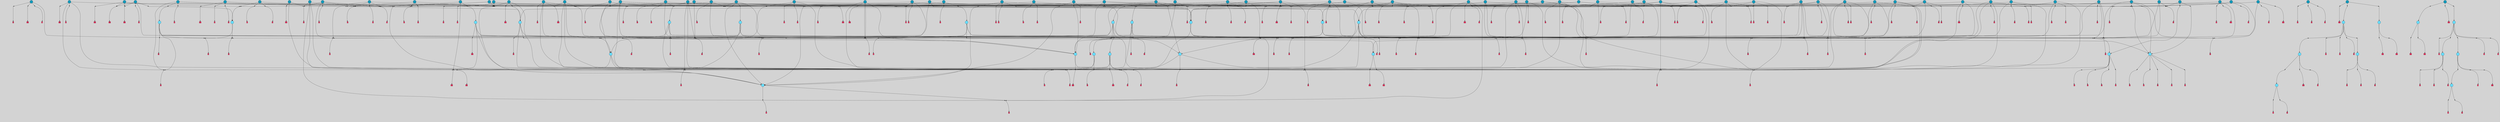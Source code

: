// File exported with GEGELATI v1.3.1
// On the 2024-04-08 17:21:43
// With the File::TPGGraphDotExporter
digraph{
	graph[pad = "0.212, 0.055" bgcolor = lightgray]
	node[shape=circle style = filled label = ""]
		T3 [fillcolor="#66ddff"]
		T4 [fillcolor="#66ddff"]
		T7 [fillcolor="#66ddff"]
		T9 [fillcolor="#66ddff"]
		T11 [fillcolor="#66ddff"]
		T24 [fillcolor="#66ddff"]
		T27 [fillcolor="#66ddff"]
		T54 [fillcolor="#66ddff"]
		T95 [fillcolor="#66ddff"]
		T96 [fillcolor="#66ddff"]
		T111 [fillcolor="#66ddff"]
		T129 [fillcolor="#66ddff"]
		T159 [fillcolor="#1199bb"]
		T160 [fillcolor="#66ddff"]
		T176 [fillcolor="#1199bb"]
		T184 [fillcolor="#1199bb"]
		T194 [fillcolor="#1199bb"]
		T195 [fillcolor="#1199bb"]
		T210 [fillcolor="#1199bb"]
		T212 [fillcolor="#66ddff"]
		T213 [fillcolor="#1199bb"]
		T214 [fillcolor="#66ddff"]
		T215 [fillcolor="#1199bb"]
		T217 [fillcolor="#1199bb"]
		T221 [fillcolor="#1199bb"]
		T226 [fillcolor="#1199bb"]
		T232 [fillcolor="#1199bb"]
		T239 [fillcolor="#1199bb"]
		T241 [fillcolor="#1199bb"]
		T242 [fillcolor="#66ddff"]
		T244 [fillcolor="#1199bb"]
		T247 [fillcolor="#1199bb"]
		T250 [fillcolor="#1199bb"]
		T254 [fillcolor="#1199bb"]
		T258 [fillcolor="#1199bb"]
		T259 [fillcolor="#1199bb"]
		T260 [fillcolor="#1199bb"]
		T261 [fillcolor="#66ddff"]
		T264 [fillcolor="#1199bb"]
		T266 [fillcolor="#1199bb"]
		T267 [fillcolor="#1199bb"]
		T273 [fillcolor="#1199bb"]
		T274 [fillcolor="#1199bb"]
		T275 [fillcolor="#1199bb"]
		T276 [fillcolor="#1199bb"]
		T277 [fillcolor="#66ddff"]
		T278 [fillcolor="#1199bb"]
		T280 [fillcolor="#1199bb"]
		T282 [fillcolor="#66ddff"]
		T286 [fillcolor="#1199bb"]
		T289 [fillcolor="#1199bb"]
		T290 [fillcolor="#1199bb"]
		T294 [fillcolor="#1199bb"]
		T300 [fillcolor="#1199bb"]
		T305 [fillcolor="#66ddff"]
		T306 [fillcolor="#1199bb"]
		T307 [fillcolor="#1199bb"]
		T316 [fillcolor="#1199bb"]
		T317 [fillcolor="#1199bb"]
		T320 [fillcolor="#1199bb"]
		T322 [fillcolor="#66ddff"]
		T323 [fillcolor="#1199bb"]
		T324 [fillcolor="#1199bb"]
		T325 [fillcolor="#1199bb"]
		T326 [fillcolor="#1199bb"]
		T327 [fillcolor="#66ddff"]
		T328 [fillcolor="#1199bb"]
		T329 [fillcolor="#66ddff"]
		T330 [fillcolor="#66ddff"]
		T331 [fillcolor="#66ddff"]
		T332 [fillcolor="#66ddff"]
		T333 [fillcolor="#1199bb"]
		T334 [fillcolor="#66ddff"]
		T335 [fillcolor="#66ddff"]
		T336 [fillcolor="#66ddff"]
		T337 [fillcolor="#66ddff"]
		T338 [fillcolor="#66ddff"]
		T340 [fillcolor="#1199bb"]
		T341 [fillcolor="#1199bb"]
		T342 [fillcolor="#1199bb"]
		T343 [fillcolor="#1199bb"]
		T345 [fillcolor="#1199bb"]
		T348 [fillcolor="#1199bb"]
		T349 [fillcolor="#1199bb"]
		T351 [fillcolor="#1199bb"]
		T353 [fillcolor="#1199bb"]
		T356 [fillcolor="#1199bb"]
		T357 [fillcolor="#1199bb"]
		T359 [fillcolor="#1199bb"]
		T360 [fillcolor="#1199bb"]
		T362 [fillcolor="#1199bb"]
		T366 [fillcolor="#1199bb"]
		T369 [fillcolor="#1199bb"]
		T370 [fillcolor="#1199bb"]
		T372 [fillcolor="#1199bb"]
		T376 [fillcolor="#1199bb"]
		T382 [fillcolor="#1199bb"]
		T384 [fillcolor="#1199bb"]
		T386 [fillcolor="#1199bb"]
		T390 [fillcolor="#1199bb"]
		T391 [fillcolor="#1199bb"]
		T392 [fillcolor="#1199bb"]
		T393 [fillcolor="#1199bb"]
		T394 [fillcolor="#1199bb"]
		T395 [fillcolor="#1199bb"]
		T396 [fillcolor="#1199bb"]
		T397 [fillcolor="#1199bb"]
		T398 [fillcolor="#1199bb"]
		P2656 [fillcolor="#cccccc" shape=point] //6|
		I2656 [shape=box style=invis label="6|1&2|6#1|7&#92;n10|7&2|0#1|5&#92;n9|4&0|1#2|2&#92;n8|6&0|0#1|0&#92;n"]
		P2656 -> I2656[style=invis]
		A2179 [fillcolor="#ff3366" shape=box margin=0.03 width=0 height=0 label="3"]
		T3 -> P2656 -> A2179
		P2657 [fillcolor="#cccccc" shape=point] //3|
		I2657 [shape=box style=invis label="7|6&2|4#0|2&#92;n10|3&2|7#1|4&#92;n11|6&0|4#0|1&#92;n7|1&0|0#2|6&#92;n7|6&0|3#2|6&#92;n4|0&2|6#0|1&#92;n4|4&2|5#0|2&#92;n4|6&0|4#2|7&#92;n10|0&2|3#1|5&#92;n2|6&0|5#0|2&#92;n1|0&2|3#0|7&#92;n1|6&2|0#0|5&#92;n6|2&0|1#0|7&#92;n9|2&0|3#2|7&#92;n5|3&0|6#0|6&#92;n1|7&2|5#2|3&#92;n8|1&2|7#0|6&#92;n1|0&2|5#2|1&#92;n7|1&2|2#2|5&#92;n7|4&2|6#0|3&#92;n"]
		P2657 -> I2657[style=invis]
		A2180 [fillcolor="#ff3366" shape=box margin=0.03 width=0 height=0 label="4"]
		T3 -> P2657 -> A2180
		P2658 [fillcolor="#cccccc" shape=point] //7|
		I2658 [shape=box style=invis label="0|2&2|4#2|6&#92;n5|3&0|6#0|1&#92;n4|7&2|6#0|5&#92;n7|6&0|7#0|5&#92;n10|7&2|2#1|1&#92;n"]
		P2658 -> I2658[style=invis]
		A2181 [fillcolor="#ff3366" shape=box margin=0.03 width=0 height=0 label="4"]
		T4 -> P2658 -> A2181
		P2659 [fillcolor="#cccccc" shape=point] //0|
		I2659 [shape=box style=invis label="2|5&0|1#0|6&#92;n6|1&2|2#2|7&#92;n8|0&0|3#1|4&#92;n4|3&2|5#2|4&#92;n8|1&2|4#0|0&#92;n6|6&0|1#2|6&#92;n11|7&2|4#2|5&#92;n6|2&2|4#0|2&#92;n8|5&2|4#2|4&#92;n2|1&2|1#2|2&#92;n2|7&2|5#2|6&#92;n9|7&0|5#0|4&#92;n1|2&0|5#2|6&#92;n4|2&2|3#2|7&#92;n3|3&2|1#0|2&#92;n"]
		P2659 -> I2659[style=invis]
		A2182 [fillcolor="#ff3366" shape=box margin=0.03 width=0 height=0 label="5"]
		T4 -> P2659 -> A2182
		P2660 [fillcolor="#cccccc" shape=point] //-3|
		I2660 [shape=box style=invis label="1|6&2|7#0|7&#92;n10|2&0|7#1|3&#92;n9|6&2|7#2|2&#92;n5|3&0|7#0|7&#92;n1|6&2|3#0|0&#92;n2|3&2|3#2|2&#92;n5|1&2|6#0|6&#92;n"]
		P2660 -> I2660[style=invis]
		A2183 [fillcolor="#ff3366" shape=box margin=0.03 width=0 height=0 label="7"]
		T7 -> P2660 -> A2183
		P2661 [fillcolor="#cccccc" shape=point] //5|
		I2661 [shape=box style=invis label="0|5&2|3#0|1&#92;n0|6&2|1#2|4&#92;n6|2&2|6#0|7&#92;n7|4&0|3#0|1&#92;n5|4&0|7#1|6&#92;n9|1&0|5#2|2&#92;n6|3&2|3#1|7&#92;n11|7&2|4#1|6&#92;n2|5&0|1#0|0&#92;n4|7&0|0#0|2&#92;n6|2&0|6#0|0&#92;n2|1&2|6#2|4&#92;n10|0&2|0#1|0&#92;n6|6&2|4#0|6&#92;n"]
		P2661 -> I2661[style=invis]
		A2184 [fillcolor="#ff3366" shape=box margin=0.03 width=0 height=0 label="8"]
		T7 -> P2661 -> A2184
		P2662 [fillcolor="#cccccc" shape=point] //-6|
		I2662 [shape=box style=invis label="11|1&0|7#2|0&#92;n10|4&0|1#1|0&#92;n4|3&2|4#2|1&#92;n0|5&2|0#0|0&#92;n6|1&0|0#0|3&#92;n8|2&2|0#0|4&#92;n11|4&2|0#1|6&#92;n7|0&2|6#2|3&#92;n5|3&2|6#2|0&#92;n2|0&2|0#0|4&#92;n"]
		P2662 -> I2662[style=invis]
		A2185 [fillcolor="#ff3366" shape=box margin=0.03 width=0 height=0 label="9"]
		T9 -> P2662 -> A2185
		P2663 [fillcolor="#cccccc" shape=point] //2|
		I2663 [shape=box style=invis label="6|3&2|7#1|4&#92;n8|6&0|0#2|5&#92;n2|1&0|2#0|3&#92;n8|7&0|6#0|4&#92;n2|1&2|0#0|1&#92;n0|0&2|2#2|3&#92;n6|6&0|7#2|1&#92;n6|1&0|7#2|6&#92;n5|4&2|7#0|4&#92;n0|3&0|4#2|0&#92;n11|0&2|0#2|5&#92;n4|5&2|5#2|4&#92;n5|7&0|6#0|4&#92;n9|7&2|5#0|3&#92;n5|4&2|1#0|3&#92;n5|3&0|1#1|7&#92;n0|4&0|3#2|5&#92;n"]
		P2663 -> I2663[style=invis]
		A2186 [fillcolor="#ff3366" shape=box margin=0.03 width=0 height=0 label="10"]
		T9 -> P2663 -> A2186
		P2664 [fillcolor="#cccccc" shape=point] //6|
		I2664 [shape=box style=invis label="3|0&2|7#2|2&#92;n3|2&0|4#2|5&#92;n5|1&0|2#1|0&#92;n8|7&0|1#2|0&#92;n8|5&0|3#0|6&#92;n0|2&0|2#2|3&#92;n1|5&2|5#0|5&#92;n5|6&0|6#0|7&#92;n6|7&0|0#2|6&#92;n1|2&2|3#0|0&#92;n7|7&2|3#0|4&#92;n0|7&2|7#0|6&#92;n1|0&2|2#2|7&#92;n4|4&0|1#0|0&#92;n"]
		P2664 -> I2664[style=invis]
		A2187 [fillcolor="#ff3366" shape=box margin=0.03 width=0 height=0 label="11"]
		T11 -> P2664 -> A2187
		P2665 [fillcolor="#cccccc" shape=point] //-4|
		I2665 [shape=box style=invis label="4|1&0|4#2|6&#92;n1|2&2|2#2|0&#92;n1|2&2|0#0|6&#92;n8|4&2|3#2|5&#92;n5|5&2|1#1|0&#92;n"]
		P2665 -> I2665[style=invis]
		A2188 [fillcolor="#ff3366" shape=box margin=0.03 width=0 height=0 label="12"]
		T11 -> P2665 -> A2188
		P2666 [fillcolor="#cccccc" shape=point] //-3|
		I2666 [shape=box style=invis label="8|1&2|3#0|5&#92;n0|6&0|5#0|5&#92;n3|7&2|1#0|6&#92;n3|5&0|1#0|0&#92;n9|5&2|0#0|4&#92;n3|5&0|2#0|3&#92;n10|6&2|4#1|0&#92;n9|4&2|7#2|6&#92;n1|7&2|5#2|2&#92;n"]
		P2666 -> I2666[style=invis]
		A2189 [fillcolor="#ff3366" shape=box margin=0.03 width=0 height=0 label="5"]
		T4 -> P2666 -> A2189
		P2667 [fillcolor="#cccccc" shape=point] //1|
		I2667 [shape=box style=invis label="5|1&0|6#2|7&#92;n2|4&0|4#2|2&#92;n0|6&0|5#0|4&#92;n10|6&2|5#1|6&#92;n9|3&0|1#1|7&#92;n10|3&2|2#1|0&#92;n5|0&0|0#2|1&#92;n11|3&2|3#1|5&#92;n10|3&0|1#1|0&#92;n2|4&0|1#0|1&#92;n0|2&0|3#2|4&#92;n9|2&2|1#2|5&#92;n11|7&2|6#2|6&#92;n"]
		P2667 -> I2667[style=invis]
		T24 -> P2667 -> T7
		P2668 [fillcolor="#cccccc" shape=point] //5|
		I2668 [shape=box style=invis label="3|0&2|0#0|1&#92;n3|0&0|7#0|1&#92;n5|3&0|2#2|6&#92;n4|4&2|4#2|6&#92;n11|2&0|7#1|6&#92;n2|7&2|2#2|5&#92;n9|3&2|6#2|7&#92;n7|7&0|0#0|4&#92;n6|1&2|4#2|3&#92;n5|4&2|0#1|6&#92;n1|3&0|7#0|4&#92;n"]
		P2668 -> I2668[style=invis]
		A2190 [fillcolor="#ff3366" shape=box margin=0.03 width=0 height=0 label="7"]
		T24 -> P2668 -> A2190
		P2669 [fillcolor="#cccccc" shape=point] //-2|
		I2669 [shape=box style=invis label="4|1&0|4#0|3&#92;n4|2&0|5#2|0&#92;n5|5&2|6#0|5&#92;n1|4&0|1#0|2&#92;n6|3&2|7#1|5&#92;n0|4&2|0#0|3&#92;n8|5&2|5#1|2&#92;n10|7&2|7#1|1&#92;n3|4&0|0#2|1&#92;n3|6&2|5#2|5&#92;n8|3&0|1#0|7&#92;n10|0&2|7#1|3&#92;n4|1&2|4#0|1&#92;n9|3&2|0#0|4&#92;n3|6&2|0#0|4&#92;n1|2&0|6#2|1&#92;n4|0&2|1#2|2&#92;n"]
		P2669 -> I2669[style=invis]
		A2191 [fillcolor="#ff3366" shape=box margin=0.03 width=0 height=0 label="14"]
		T24 -> P2669 -> A2191
		P2670 [fillcolor="#cccccc" shape=point] //2|
		I2670 [shape=box style=invis label="9|1&2|3#0|1&#92;n5|2&2|0#2|4&#92;n3|6&2|5#2|7&#92;n7|0&2|5#0|4&#92;n1|2&0|3#0|5&#92;n7|3&2|7#0|0&#92;n"]
		P2670 -> I2670[style=invis]
		A2192 [fillcolor="#ff3366" shape=box margin=0.03 width=0 height=0 label="2"]
		T27 -> P2670 -> A2192
		P2671 [fillcolor="#cccccc" shape=point] //-6|
		I2671 [shape=box style=invis label="7|5&0|4#0|4&#92;n11|0&2|5#2|1&#92;n"]
		P2671 -> I2671[style=invis]
		A2193 [fillcolor="#ff3366" shape=box margin=0.03 width=0 height=0 label="3"]
		T27 -> P2671 -> A2193
		T27 -> P2657
		T27 -> P2659
		P2672 [fillcolor="#cccccc" shape=point] //0|
		I2672 [shape=box style=invis label="4|0&0|3#2|7&#92;n10|2&0|3#1|7&#92;n3|5&0|2#0|3&#92;n4|5&0|0#2|1&#92;n10|7&2|0#1|2&#92;n5|3&2|3#1|6&#92;n9|5&2|0#0|4&#92;n5|4&2|7#0|2&#92;n10|3&2|7#1|4&#92;n7|2&0|1#2|6&#92;n8|6&0|5#0|5&#92;n8|7&2|3#0|5&#92;n2|6&2|4#0|0&#92;n"]
		P2672 -> I2672[style=invis]
		A2194 [fillcolor="#ff3366" shape=box margin=0.03 width=0 height=0 label="5"]
		T27 -> P2672 -> A2194
		P2673 [fillcolor="#cccccc" shape=point] //8|
		I2673 [shape=box style=invis label="9|0&0|1#2|0&#92;n10|1&2|5#1|4&#92;n8|2&2|6#0|4&#92;n2|4&2|5#2|3&#92;n4|2&2|2#0|2&#92;n7|5&0|2#0|0&#92;n8|2&2|1#1|3&#92;n8|7&0|7#2|1&#92;n1|1&0|0#0|7&#92;n5|6&2|5#1|0&#92;n6|6&2|5#0|0&#92;n11|4&0|3#2|6&#92;n4|2&2|4#0|7&#92;n5|6&0|1#2|0&#92;n11|3&0|2#0|7&#92;n"]
		P2673 -> I2673[style=invis]
		A2195 [fillcolor="#ff3366" shape=box margin=0.03 width=0 height=0 label="6"]
		T54 -> P2673 -> A2195
		T54 -> P2668
		P2674 [fillcolor="#cccccc" shape=point] //-10|
		I2674 [shape=box style=invis label="3|6&0|0#0|4&#92;n4|1&2|4#0|1&#92;n5|1&0|1#0|4&#92;n5|5&2|6#0|5&#92;n6|5&0|6#0|3&#92;n11|1&2|0#0|1&#92;n0|7&2|0#0|3&#92;n1|2&0|6#0|1&#92;n8|0&0|4#2|0&#92;n0|4&0|7#2|7&#92;n7|0&2|7#1|3&#92;n3|1&0|5#2|5&#92;n5|1&0|4#0|3&#92;n2|2&0|2#0|0&#92;n8|3&0|1#0|7&#92;n3|0&0|3#0|5&#92;n7|2&0|5#2|0&#92;n6|3&2|7#1|5&#92;n4|7&2|7#2|1&#92;n"]
		P2674 -> I2674[style=invis]
		A2196 [fillcolor="#ff3366" shape=box margin=0.03 width=0 height=0 label="14"]
		T54 -> P2674 -> A2196
		T54 -> P2661
		P2675 [fillcolor="#cccccc" shape=point] //4|
		I2675 [shape=box style=invis label="4|3&0|6#0|3&#92;n5|7&2|3#2|2&#92;n5|6&0|7#1|2&#92;n1|4&2|6#0|3&#92;n8|4&2|1#2|5&#92;n9|5&2|4#1|4&#92;n2|4&0|5#0|7&#92;n10|0&0|6#1|3&#92;n3|0&0|6#0|2&#92;n2|7&2|7#2|6&#92;n5|2&0|5#1|5&#92;n10|4&2|5#1|7&#92;n4|0&0|4#2|4&#92;n11|1&0|4#2|6&#92;n10|6&2|0#1|4&#92;n9|7&0|3#1|4&#92;n4|5&2|7#0|6&#92;n11|5&2|6#2|3&#92;n0|3&0|5#0|1&#92;n"]
		P2675 -> I2675[style=invis]
		A2197 [fillcolor="#ff3366" shape=box margin=0.03 width=0 height=0 label="13"]
		T95 -> P2675 -> A2197
		P2676 [fillcolor="#cccccc" shape=point] //8|
		I2676 [shape=box style=invis label="9|7&0|5#2|5&#92;n3|3&2|3#0|2&#92;n9|5&2|2#1|0&#92;n2|3&0|6#0|3&#92;n4|4&2|5#2|7&#92;n11|3&2|0#1|5&#92;n6|6&2|1#2|2&#92;n4|6&0|1#2|2&#92;n2|5&2|7#2|2&#92;n7|7&2|2#2|3&#92;n6|5&0|3#2|6&#92;n6|7&0|6#0|2&#92;n"]
		P2676 -> I2676[style=invis]
		A2198 [fillcolor="#ff3366" shape=box margin=0.03 width=0 height=0 label="14"]
		T95 -> P2676 -> A2198
		P2677 [fillcolor="#cccccc" shape=point] //2|
		I2677 [shape=box style=invis label="4|1&0|4#2|6&#92;n5|5&2|1#1|0&#92;n1|0&2|0#0|6&#92;n8|4&2|3#2|5&#92;n"]
		P2677 -> I2677[style=invis]
		T95 -> P2677 -> T11
		P2678 [fillcolor="#cccccc" shape=point] //-9|
		I2678 [shape=box style=invis label="2|0&2|0#2|1&#92;n4|4&2|4#2|6&#92;n9|1&0|3#1|7&#92;n5|3&0|2#2|6&#92;n2|7&2|2#2|5&#92;n5|4&2|0#1|6&#92;n3|0&0|7#0|1&#92;n1|3&0|7#0|4&#92;n11|6&2|2#0|7&#92;n7|7&0|0#0|4&#92;n11|0&0|7#1|6&#92;n9|3&2|6#2|7&#92;n"]
		P2678 -> I2678[style=invis]
		A2199 [fillcolor="#ff3366" shape=box margin=0.03 width=0 height=0 label="7"]
		T95 -> P2678 -> A2199
		P2679 [fillcolor="#cccccc" shape=point] //-8|
		I2679 [shape=box style=invis label="7|5&0|4#2|4&#92;n"]
		P2679 -> I2679[style=invis]
		A2200 [fillcolor="#ff3366" shape=box margin=0.03 width=0 height=0 label="3"]
		T95 -> P2679 -> A2200
		P2680 [fillcolor="#cccccc" shape=point] //6|
		I2680 [shape=box style=invis label="0|5&2|3#0|1&#92;n0|6&2|1#2|4&#92;n9|1&0|5#2|2&#92;n7|4&0|3#0|1&#92;n5|4&0|7#1|6&#92;n2|5&0|1#0|0&#92;n6|3&2|3#1|7&#92;n11|7&2|4#1|6&#92;n6|2&2|6#0|1&#92;n4|7&0|0#0|2&#92;n6|2&0|6#0|0&#92;n9|1&2|6#2|4&#92;n10|0&2|0#1|0&#92;n6|6&2|4#0|6&#92;n"]
		P2680 -> I2680[style=invis]
		A2201 [fillcolor="#ff3366" shape=box margin=0.03 width=0 height=0 label="8"]
		T96 -> P2680 -> A2201
		P2681 [fillcolor="#cccccc" shape=point] //5|
		I2681 [shape=box style=invis label="10|4&0|1#1|0&#92;n4|3&2|4#2|1&#92;n2|0&2|0#0|4&#92;n6|1&0|0#0|3&#92;n8|2&2|0#0|4&#92;n0|0&0|0#0|0&#92;n11|4&2|0#1|6&#92;n7|0&2|6#2|3&#92;n5|3&2|6#2|0&#92;n0|0&2|0#0|0&#92;n"]
		P2681 -> I2681[style=invis]
		A2202 [fillcolor="#ff3366" shape=box margin=0.03 width=0 height=0 label="9"]
		T96 -> P2681 -> A2202
		T96 -> P2656
		P2682 [fillcolor="#cccccc" shape=point] //1|
		I2682 [shape=box style=invis label="5|4&0|7#1|6&#92;n0|6&2|1#2|4&#92;n7|4&0|3#0|1&#92;n0|5&2|3#0|1&#92;n9|1&0|5#2|2&#92;n6|3&2|3#1|7&#92;n11|7&2|4#1|6&#92;n2|5&0|1#0|0&#92;n7|5&2|3#1|1&#92;n4|7&0|0#0|2&#92;n6|2&0|6#0|0&#92;n2|1&2|6#2|4&#92;n10|0&2|7#1|0&#92;n6|6&2|4#0|6&#92;n"]
		P2682 -> I2682[style=invis]
		A2203 [fillcolor="#ff3366" shape=box margin=0.03 width=0 height=0 label="8"]
		T96 -> P2682 -> A2203
		T96 -> P2666
		P2683 [fillcolor="#cccccc" shape=point] //-5|
		I2683 [shape=box style=invis label="0|0&2|3#0|2&#92;n10|5&0|6#1|3&#92;n7|3&0|6#2|3&#92;n3|4&0|6#0|6&#92;n10|5&0|2#1|1&#92;n5|0&0|1#0|3&#92;n6|6&2|5#1|5&#92;n7|4&0|2#1|7&#92;n5|7&0|1#2|5&#92;n1|5&0|0#0|3&#92;n7|5&2|1#2|6&#92;n9|0&0|2#0|0&#92;n4|0&2|4#0|0&#92;n4|6&0|0#2|3&#92;n3|1&0|6#2|5&#92;n7|7&2|1#2|3&#92;n9|4&2|2#0|6&#92;n"]
		P2683 -> I2683[style=invis]
		T111 -> P2683 -> T9
		P2684 [fillcolor="#cccccc" shape=point] //7|
		I2684 [shape=box style=invis label="7|4&2|1#2|0&#92;n4|1&2|4#2|3&#92;n5|0&2|0#2|2&#92;n6|1&2|4#2|6&#92;n"]
		P2684 -> I2684[style=invis]
		A2204 [fillcolor="#ff3366" shape=box margin=0.03 width=0 height=0 label="9"]
		T111 -> P2684 -> A2204
		P2685 [fillcolor="#cccccc" shape=point] //2|
		I2685 [shape=box style=invis label="3|0&2|0#0|1&#92;n11|2&0|7#1|6&#92;n8|7&2|4#0|5&#92;n5|3&0|2#2|6&#92;n4|4&2|4#2|6&#92;n3|0&0|7#0|1&#92;n2|7&2|2#2|5&#92;n9|3&2|6#2|7&#92;n7|7&0|0#0|4&#92;n6|1&2|4#1|3&#92;n5|4&2|0#1|6&#92;n1|3&0|7#0|4&#92;n"]
		P2685 -> I2685[style=invis]
		A2205 [fillcolor="#ff3366" shape=box margin=0.03 width=0 height=0 label="7"]
		T111 -> P2685 -> A2205
		T111 -> P2662
		T129 -> P2673
		T129 -> P2668
		P2686 [fillcolor="#cccccc" shape=point] //10|
		I2686 [shape=box style=invis label="4|5&2|7#2|1&#92;n1|7&2|3#0|6&#92;n3|5&2|2#0|3&#92;n10|3&0|7#1|4&#92;n7|1&0|4#2|6&#92;n10|2&0|3#1|7&#92;n9|5&2|0#0|4&#92;n4|0&0|3#2|7&#92;n11|4&2|6#1|2&#92;n5|4&2|7#0|2&#92;n2|6&2|4#0|0&#92;n6|5&0|7#2|1&#92;n5|3&2|3#1|6&#92;n10|7&2|0#1|2&#92;n"]
		P2686 -> I2686[style=invis]
		A2206 [fillcolor="#ff3366" shape=box margin=0.03 width=0 height=0 label="5"]
		T129 -> P2686 -> A2206
		P2687 [fillcolor="#cccccc" shape=point] //5|
		I2687 [shape=box style=invis label="9|4&2|3#1|3&#92;n0|4&2|4#0|5&#92;n6|1&2|6#2|5&#92;n4|0&0|5#2|0&#92;n"]
		P2687 -> I2687[style=invis]
		A2207 [fillcolor="#ff3366" shape=box margin=0.03 width=0 height=0 label="7"]
		T129 -> P2687 -> A2207
		P2688 [fillcolor="#cccccc" shape=point] //6|
		I2688 [shape=box style=invis label="9|4&2|7#0|6&#92;n8|4&0|1#1|0&#92;n1|3&0|0#2|1&#92;n2|4&0|6#2|2&#92;n5|1&2|5#0|7&#92;n3|0&0|3#2|6&#92;n2|2&2|6#0|2&#92;n8|4&0|4#2|2&#92;n5|1&2|4#0|3&#92;n9|4&0|6#0|6&#92;n5|0&2|2#1|5&#92;n11|7&0|0#1|1&#92;n0|4&0|3#0|3&#92;n7|7&2|4#2|5&#92;n1|5&0|1#2|1&#92;n"]
		P2688 -> I2688[style=invis]
		A2208 [fillcolor="#ff3366" shape=box margin=0.03 width=0 height=0 label="1"]
		T129 -> P2688 -> A2208
		P2689 [fillcolor="#cccccc" shape=point] //7|
		I2689 [shape=box style=invis label="7|0&2|1#2|0&#92;n9|7&2|1#1|7&#92;n8|2&0|1#1|0&#92;n6|6&0|2#1|1&#92;n2|2&0|5#0|0&#92;n5|7&0|0#2|1&#92;n5|1&2|5#1|5&#92;n4|7&2|4#2|3&#92;n10|5&2|2#1|5&#92;n1|3&2|2#2|0&#92;n10|2&2|6#1|5&#92;n"]
		P2689 -> I2689[style=invis]
		A2209 [fillcolor="#ff3366" shape=box margin=0.03 width=0 height=0 label="1"]
		T159 -> P2689 -> A2209
		P2690 [fillcolor="#cccccc" shape=point] //7|
		I2690 [shape=box style=invis label="7|4&2|7#0|4&#92;n4|6&0|1#2|5&#92;n2|1&2|3#0|0&#92;n4|3&2|0#0|1&#92;n0|0&2|7#2|7&#92;n7|7&0|5#2|3&#92;n5|0&2|1#2|2&#92;n10|0&0|4#1|2&#92;n4|4&0|7#0|0&#92;n6|7&0|2#0|1&#92;n1|4&2|5#0|4&#92;n"]
		P2690 -> I2690[style=invis]
		A2210 [fillcolor="#ff3366" shape=box margin=0.03 width=0 height=0 label="0"]
		T159 -> P2690 -> A2210
		P2691 [fillcolor="#cccccc" shape=point] //5|
		I2691 [shape=box style=invis label="0|5&2|3#0|1&#92;n0|6&2|1#2|4&#92;n6|2&2|6#0|7&#92;n9|0&2|7#1|1&#92;n7|4&0|3#0|1&#92;n11|7&2|4#1|6&#92;n9|1&0|5#2|2&#92;n5|4&0|7#1|6&#92;n2|5&0|1#0|0&#92;n4|7&0|0#0|2&#92;n6|2&0|6#0|0&#92;n2|1&2|6#2|4&#92;n10|0&0|0#1|0&#92;n6|6&2|4#0|6&#92;n"]
		P2691 -> I2691[style=invis]
		T159 -> P2691 -> T129
		T160 -> P2675
		T160 -> P2678
		P2692 [fillcolor="#cccccc" shape=point] //5|
		I2692 [shape=box style=invis label="6|0&2|7#2|7&#92;n3|6&2|6#2|6&#92;n6|3&0|5#1|2&#92;n"]
		P2692 -> I2692[style=invis]
		A2211 [fillcolor="#ff3366" shape=box margin=0.03 width=0 height=0 label="3"]
		T160 -> P2692 -> A2211
		P2693 [fillcolor="#cccccc" shape=point] //-2|
		I2693 [shape=box style=invis label="11|7&2|0#1|7&#92;n4|3&0|1#2|5&#92;n0|4&2|4#2|7&#92;n1|6&0|0#0|4&#92;n4|0&0|0#0|5&#92;n0|6&2|3#2|0&#92;n9|6&2|5#1|3&#92;n0|7&2|1#2|5&#92;n4|4&0|5#0|1&#92;n10|4&0|0#1|0&#92;n"]
		P2693 -> I2693[style=invis]
		A2212 [fillcolor="#ff3366" shape=box margin=0.03 width=0 height=0 label="12"]
		T160 -> P2693 -> A2212
		T160 -> P2668
		P2694 [fillcolor="#cccccc" shape=point] //3|
		I2694 [shape=box style=invis label="4|7&0|7#2|7&#92;n11|5&2|6#0|2&#92;n5|5&2|6#2|0&#92;n3|2&0|6#0|3&#92;n10|2&2|5#1|5&#92;n9|4&2|3#1|5&#92;n2|5&2|7#2|4&#92;n11|3&2|5#1|0&#92;n7|0&0|7#2|1&#92;n1|2&0|5#0|1&#92;n"]
		P2694 -> I2694[style=invis]
		A2213 [fillcolor="#ff3366" shape=box margin=0.03 width=0 height=0 label="5"]
		T176 -> P2694 -> A2213
		P2695 [fillcolor="#cccccc" shape=point] //2|
		I2695 [shape=box style=invis label="7|1&0|6#0|1&#92;n5|2&2|5#1|6&#92;n10|1&2|1#1|1&#92;n4|7&0|4#2|2&#92;n11|7&0|4#2|7&#92;n5|0&0|5#1|7&#92;n8|2&0|5#2|4&#92;n10|0&2|6#1|6&#92;n5|1&0|1#2|3&#92;n1|6&2|0#0|1&#92;n9|6&2|2#1|4&#92;n3|4&2|3#0|0&#92;n10|1&0|1#1|0&#92;n2|2&0|1#2|1&#92;n3|1&2|7#0|3&#92;n"]
		P2695 -> I2695[style=invis]
		A2214 [fillcolor="#ff3366" shape=box margin=0.03 width=0 height=0 label="10"]
		T176 -> P2695 -> A2214
		P2696 [fillcolor="#cccccc" shape=point] //-1|
		I2696 [shape=box style=invis label="1|7&2|1#0|6&#92;n8|1&2|3#0|5&#92;n10|6&2|7#1|0&#92;n1|7&2|5#0|2&#92;n0|3&0|3#2|2&#92;n3|5&0|1#0|0&#92;n3|5&0|2#0|3&#92;n1|5&2|0#0|4&#92;n5|7&2|2#2|5&#92;n4|0&2|3#0|3&#92;n"]
		P2696 -> I2696[style=invis]
		T176 -> P2696 -> T3
		P2697 [fillcolor="#cccccc" shape=point] //-3|
		I2697 [shape=box style=invis label="6|3&2|4#1|4&#92;n5|3&0|1#1|7&#92;n2|1&0|2#2|3&#92;n8|7&0|6#0|4&#92;n2|1&2|0#0|1&#92;n0|0&2|2#2|3&#92;n6|1&0|7#2|6&#92;n5|7&0|2#0|4&#92;n0|3&0|4#2|0&#92;n11|0&2|0#2|5&#92;n6|0&2|0#1|4&#92;n8|6&0|2#2|5&#92;n5|4&2|1#0|3&#92;n9|7&2|5#0|3&#92;n5|4&2|7#0|4&#92;n"]
		P2697 -> I2697[style=invis]
		A2215 [fillcolor="#ff3366" shape=box margin=0.03 width=0 height=0 label="10"]
		T176 -> P2697 -> A2215
		P2698 [fillcolor="#cccccc" shape=point] //4|
		I2698 [shape=box style=invis label="7|1&0|6#0|1&#92;n5|2&2|5#1|6&#92;n10|1&2|1#1|1&#92;n9|6&2|2#1|4&#92;n4|7&0|4#2|2&#92;n9|6&0|4#1|1&#92;n10|0&2|6#1|6&#92;n5|1&0|1#2|3&#92;n1|6&2|0#0|1&#92;n8|2&0|5#2|4&#92;n3|4&2|3#0|0&#92;n10|1&0|5#1|0&#92;n2|2&0|1#2|1&#92;n3|1&2|7#0|3&#92;n"]
		P2698 -> I2698[style=invis]
		A2216 [fillcolor="#ff3366" shape=box margin=0.03 width=0 height=0 label="10"]
		T176 -> P2698 -> A2216
		P2699 [fillcolor="#cccccc" shape=point] //-5|
		I2699 [shape=box style=invis label="10|6&2|5#1|6&#92;n9|3&0|1#1|7&#92;n2|4&0|1#0|1&#92;n11|3&0|7#1|6&#92;n5|1&0|6#2|7&#92;n8|0&0|0#0|1&#92;n0|6&0|7#0|4&#92;n6|7&2|6#2|6&#92;n11|0&2|3#0|5&#92;n"]
		P2699 -> I2699[style=invis]
		T184 -> P2699 -> T7
		P2700 [fillcolor="#cccccc" shape=point] //-9|
		I2700 [shape=box style=invis label="10|3&0|5#1|7&#92;n9|0&2|4#1|3&#92;n"]
		P2700 -> I2700[style=invis]
		A2217 [fillcolor="#ff3366" shape=box margin=0.03 width=0 height=0 label="3"]
		T184 -> P2700 -> A2217
		P2701 [fillcolor="#cccccc" shape=point] //-6|
		I2701 [shape=box style=invis label="3|5&0|0#0|2&#92;n6|6&2|1#2|6&#92;n4|6&0|1#2|5&#92;n7|1&0|6#1|3&#92;n11|1&2|4#0|5&#92;n1|2&0|1#2|3&#92;n4|3&0|5#2|4&#92;n4|0&0|5#2|0&#92;n8|5&2|4#2|4&#92;n2|4&0|1#0|6&#92;n5|1&2|4#0|0&#92;n3|3&2|1#0|2&#92;n9|7&0|5#0|4&#92;n2|2&0|6#2|0&#92;n7|1&2|2#2|2&#92;n"]
		P2701 -> I2701[style=invis]
		A2218 [fillcolor="#ff3366" shape=box margin=0.03 width=0 height=0 label="5"]
		T184 -> P2701 -> A2218
		P2702 [fillcolor="#cccccc" shape=point] //3|
		I2702 [shape=box style=invis label="7|2&0|2#2|4&#92;n0|4&0|6#2|7&#92;n9|0&0|1#2|2&#92;n8|6&0|0#1|0&#92;n"]
		P2702 -> I2702[style=invis]
		A2219 [fillcolor="#ff3366" shape=box margin=0.03 width=0 height=0 label="3"]
		T184 -> P2702 -> A2219
		T184 -> P2694
		P2703 [fillcolor="#cccccc" shape=point] //-2|
		I2703 [shape=box style=invis label="1|0&0|3#0|3&#92;n2|7&0|4#0|4&#92;n11|6&2|1#1|4&#92;n6|1&2|5#0|0&#92;n2|0&2|0#0|6&#92;n1|3&2|1#0|4&#92;n"]
		P2703 -> I2703[style=invis]
		A2220 [fillcolor="#ff3366" shape=box margin=0.03 width=0 height=0 label="2"]
		T194 -> P2703 -> A2220
		P2704 [fillcolor="#cccccc" shape=point] //3|
		I2704 [shape=box style=invis label="5|4&2|7#0|4&#92;n0|4&0|3#2|5&#92;n8|6&0|0#2|5&#92;n2|1&0|2#0|3&#92;n9|7&0|6#0|4&#92;n0|0&2|2#2|3&#92;n6|6&0|7#2|1&#92;n6|1&0|7#2|6&#92;n0|3&0|4#2|0&#92;n11|0&2|0#2|5&#92;n4|5&2|5#2|4&#92;n5|3&0|1#1|7&#92;n9|7&2|2#0|3&#92;n5|4&2|1#0|3&#92;n5|0&0|6#0|4&#92;n0|0&0|1#2|0&#92;n"]
		P2704 -> I2704[style=invis]
		A2221 [fillcolor="#ff3366" shape=box margin=0.03 width=0 height=0 label="10"]
		T194 -> P2704 -> A2221
		T194 -> P2696
		P2705 [fillcolor="#cccccc" shape=point] //10|
		I2705 [shape=box style=invis label="6|1&2|4#2|3&#92;n3|0&0|7#0|1&#92;n5|3&0|2#2|6&#92;n4|4&0|4#2|6&#92;n5|4&2|0#1|6&#92;n10|5&0|6#1|5&#92;n2|5&2|1#2|2&#92;n1|3&0|7#0|4&#92;n3|0&2|0#0|1&#92;n11|2&0|5#1|6&#92;n9|3&2|6#2|7&#92;n7|7&0|0#0|4&#92;n"]
		P2705 -> I2705[style=invis]
		A2222 [fillcolor="#ff3366" shape=box margin=0.03 width=0 height=0 label="7"]
		T194 -> P2705 -> A2222
		P2706 [fillcolor="#cccccc" shape=point] //5|
		I2706 [shape=box style=invis label="3|0&2|0#2|1&#92;n3|0&0|7#0|1&#92;n5|3&0|2#2|6&#92;n4|4&2|4#2|6&#92;n5|4&2|0#1|6&#92;n2|7&2|2#2|5&#92;n1|3&0|7#0|4&#92;n11|6&2|2#0|7&#92;n7|7&0|0#0|4&#92;n6|1&2|4#2|3&#92;n11|0&0|7#1|6&#92;n9|3&2|6#2|7&#92;n"]
		P2706 -> I2706[style=invis]
		A2223 [fillcolor="#ff3366" shape=box margin=0.03 width=0 height=0 label="7"]
		T195 -> P2706 -> A2223
		P2707 [fillcolor="#cccccc" shape=point] //4|
		I2707 [shape=box style=invis label="7|1&0|6#0|1&#92;n6|7&2|7#1|7&#92;n10|1&2|1#1|1&#92;n9|6&2|2#1|4&#92;n4|7&0|4#2|2&#92;n9|6&0|5#1|1&#92;n10|0&2|6#1|6&#92;n5|1&0|1#2|3&#92;n10|1&0|5#1|0&#92;n3|4&2|3#0|0&#92;n8|2&0|5#2|4&#92;n1|6&2|0#0|0&#92;n2|3&0|1#2|6&#92;n5|2&2|2#1|6&#92;n2|2&0|1#2|1&#92;n3|1&2|7#0|3&#92;n6|7&2|3#0|4&#92;n"]
		P2707 -> I2707[style=invis]
		A2224 [fillcolor="#ff3366" shape=box margin=0.03 width=0 height=0 label="10"]
		T195 -> P2707 -> A2224
		P2708 [fillcolor="#cccccc" shape=point] //-4|
		I2708 [shape=box style=invis label="0|4&0|0#2|7&#92;n8|5&2|4#2|4&#92;n4|3&2|5#2|4&#92;n11|7&2|2#2|5&#92;n6|5&2|2#2|7&#92;n3|2&0|7#0|7&#92;n3|3&2|1#0|3&#92;n2|6&0|3#2|5&#92;n0|1&2|6#2|2&#92;n8|2&0|0#1|6&#92;n0|7&0|5#0|4&#92;n9|5&0|3#2|7&#92;n2|7&2|5#2|6&#92;n9|0&2|0#0|1&#92;n1|2&2|4#0|2&#92;n"]
		P2708 -> I2708[style=invis]
		T195 -> P2708 -> T27
		T195 -> P2690
		T210 -> P2690
		T210 -> P2668
		P2709 [fillcolor="#cccccc" shape=point] //6|
		I2709 [shape=box style=invis label="10|4&2|6#1|2&#92;n8|4&0|1#1|0&#92;n0|4&2|6#0|0&#92;n8|4&2|5#2|1&#92;n7|5&2|5#1|0&#92;n3|6&0|6#2|2&#92;n1|7&0|7#0|5&#92;n2|0&0|7#2|4&#92;n2|6&2|2#0|0&#92;n0|7&2|7#0|7&#92;n11|6&0|4#2|2&#92;n5|5&0|0#0|1&#92;n10|1&0|0#1|0&#92;n7|3&0|1#2|5&#92;n9|2&2|7#1|5&#92;n9|4&2|6#2|7&#92;n1|6&2|4#2|2&#92;n3|3&2|2#0|7&#92;n1|6&2|0#0|0&#92;n6|4&2|6#1|0&#92;n"]
		P2709 -> I2709[style=invis]
		A2225 [fillcolor="#ff3366" shape=box margin=0.03 width=0 height=0 label="1"]
		T210 -> P2709 -> A2225
		P2710 [fillcolor="#cccccc" shape=point] //2|
		I2710 [shape=box style=invis label="4|5&2|7#2|1&#92;n1|7&2|3#0|6&#92;n3|5&2|2#0|3&#92;n10|3&2|7#1|4&#92;n7|1&0|4#2|6&#92;n4|0&0|3#2|7&#92;n9|5&2|0#0|4&#92;n10|2&0|3#1|7&#92;n11|4&2|6#1|2&#92;n10|3&2|1#1|6&#92;n5|4&2|7#0|2&#92;n2|6&2|4#0|0&#92;n6|5&0|7#2|1&#92;n5|3&2|3#1|6&#92;n10|7&2|0#1|2&#92;n"]
		P2710 -> I2710[style=invis]
		A2226 [fillcolor="#ff3366" shape=box margin=0.03 width=0 height=0 label="5"]
		T210 -> P2710 -> A2226
		P2711 [fillcolor="#cccccc" shape=point] //9|
		I2711 [shape=box style=invis label="11|0&2|0#1|1&#92;n3|6&0|6#0|0&#92;n1|4&0|0#2|4&#92;n7|5&2|2#1|3&#92;n11|7&2|6#1|7&#92;n5|2&0|6#1|5&#92;n9|5&0|6#0|3&#92;n2|2&2|7#0|5&#92;n9|3&2|2#2|0&#92;n11|0&2|7#0|1&#92;n1|1&2|0#0|1&#92;n6|6&0|6#1|2&#92;n9|7&0|1#0|3&#92;n2|0&2|4#2|5&#92;n2|4&2|2#0|0&#92;n6|1&2|1#1|7&#92;n10|7&2|5#1|6&#92;n11|5&2|7#2|4&#92;n"]
		P2711 -> I2711[style=invis]
		A2227 [fillcolor="#ff3366" shape=box margin=0.03 width=0 height=0 label="1"]
		T210 -> P2711 -> A2227
		P2712 [fillcolor="#cccccc" shape=point] //6|
		I2712 [shape=box style=invis label="9|4&2|7#0|6&#92;n8|4&0|1#1|0&#92;n1|3&0|0#2|1&#92;n2|4&0|6#2|2&#92;n5|1&2|5#0|7&#92;n3|0&0|3#2|6&#92;n2|2&2|6#0|2&#92;n8|4&0|4#2|2&#92;n5|1&2|4#0|3&#92;n9|4&0|6#0|6&#92;n5|0&2|2#1|5&#92;n11|7&0|0#1|1&#92;n0|4&0|3#0|3&#92;n7|7&2|4#2|5&#92;n1|5&0|1#2|1&#92;n"]
		P2712 -> I2712[style=invis]
		A2228 [fillcolor="#ff3366" shape=box margin=0.03 width=0 height=0 label="1"]
		T212 -> P2712 -> A2228
		P2713 [fillcolor="#cccccc" shape=point] //10|
		I2713 [shape=box style=invis label="4|5&2|7#2|1&#92;n1|7&2|3#0|6&#92;n3|5&2|2#0|3&#92;n10|3&0|7#1|4&#92;n7|1&0|4#2|6&#92;n10|2&0|3#1|7&#92;n9|5&2|0#0|4&#92;n4|0&0|3#2|7&#92;n11|4&2|6#1|2&#92;n5|4&2|7#0|2&#92;n2|6&2|4#0|0&#92;n6|5&0|7#2|1&#92;n5|3&2|3#1|6&#92;n10|7&2|0#1|2&#92;n"]
		P2713 -> I2713[style=invis]
		A2229 [fillcolor="#ff3366" shape=box margin=0.03 width=0 height=0 label="5"]
		T212 -> P2713 -> A2229
		P2714 [fillcolor="#cccccc" shape=point] //8|
		I2714 [shape=box style=invis label="9|0&0|1#2|0&#92;n10|1&2|5#1|4&#92;n8|2&2|6#0|4&#92;n2|4&2|5#2|3&#92;n4|2&2|2#0|2&#92;n7|5&0|2#0|0&#92;n8|2&2|1#1|3&#92;n8|7&0|7#2|1&#92;n1|1&0|0#0|7&#92;n5|6&2|5#1|0&#92;n6|6&2|5#0|0&#92;n11|4&0|3#2|6&#92;n4|2&2|4#0|7&#92;n5|6&0|1#2|0&#92;n11|3&0|2#0|7&#92;n"]
		P2714 -> I2714[style=invis]
		A2230 [fillcolor="#ff3366" shape=box margin=0.03 width=0 height=0 label="6"]
		T212 -> P2714 -> A2230
		P2715 [fillcolor="#cccccc" shape=point] //5|
		I2715 [shape=box style=invis label="3|0&2|0#0|1&#92;n3|0&0|7#0|1&#92;n5|3&0|2#2|6&#92;n4|4&2|4#2|6&#92;n11|2&0|7#1|6&#92;n2|7&2|2#2|5&#92;n9|3&2|6#2|7&#92;n7|7&0|0#0|4&#92;n6|1&2|4#2|3&#92;n5|4&2|0#1|6&#92;n1|3&0|7#0|4&#92;n"]
		P2715 -> I2715[style=invis]
		A2231 [fillcolor="#ff3366" shape=box margin=0.03 width=0 height=0 label="7"]
		T212 -> P2715 -> A2231
		P2716 [fillcolor="#cccccc" shape=point] //5|
		I2716 [shape=box style=invis label="0|5&2|3#0|1&#92;n0|6&2|1#2|4&#92;n6|2&2|6#0|7&#92;n9|0&2|7#1|1&#92;n7|4&0|3#0|1&#92;n11|7&2|4#1|6&#92;n9|1&0|5#2|2&#92;n5|4&0|7#1|6&#92;n2|5&0|1#0|0&#92;n4|7&0|0#0|2&#92;n6|2&0|6#0|0&#92;n2|1&2|6#2|4&#92;n10|0&0|0#1|0&#92;n6|6&2|4#0|6&#92;n"]
		P2716 -> I2716[style=invis]
		T213 -> P2716 -> T212
		P2717 [fillcolor="#cccccc" shape=point] //7|
		I2717 [shape=box style=invis label="7|4&2|7#0|4&#92;n4|6&0|1#2|5&#92;n2|1&2|3#0|0&#92;n4|3&2|0#0|1&#92;n0|0&2|7#2|7&#92;n7|7&0|5#2|3&#92;n5|0&2|1#2|2&#92;n10|0&0|4#1|2&#92;n4|4&0|7#0|0&#92;n6|7&0|2#0|1&#92;n1|4&2|5#0|4&#92;n"]
		P2717 -> I2717[style=invis]
		A2232 [fillcolor="#ff3366" shape=box margin=0.03 width=0 height=0 label="0"]
		T213 -> P2717 -> A2232
		P2718 [fillcolor="#cccccc" shape=point] //5|
		I2718 [shape=box style=invis label="9|4&2|3#1|3&#92;n0|4&2|4#0|5&#92;n6|1&2|6#2|5&#92;n4|0&0|5#2|0&#92;n"]
		P2718 -> I2718[style=invis]
		A2233 [fillcolor="#ff3366" shape=box margin=0.03 width=0 height=0 label="7"]
		T212 -> P2718 -> A2233
		P2719 [fillcolor="#cccccc" shape=point] //7|
		I2719 [shape=box style=invis label="7|0&2|1#2|0&#92;n9|7&2|1#1|7&#92;n8|2&0|1#1|0&#92;n6|6&0|2#1|1&#92;n2|2&0|5#0|0&#92;n5|7&0|0#2|1&#92;n5|1&2|5#1|5&#92;n4|7&2|4#2|3&#92;n10|5&2|2#1|5&#92;n1|3&2|2#2|0&#92;n10|2&2|6#1|5&#92;n"]
		P2719 -> I2719[style=invis]
		A2234 [fillcolor="#ff3366" shape=box margin=0.03 width=0 height=0 label="1"]
		T213 -> P2719 -> A2234
		P2720 [fillcolor="#cccccc" shape=point] //6|
		I2720 [shape=box style=invis label="9|4&2|7#0|6&#92;n8|4&0|1#1|0&#92;n1|3&0|0#2|1&#92;n2|4&0|6#2|2&#92;n5|1&2|5#0|7&#92;n3|0&0|3#2|6&#92;n2|2&2|6#0|2&#92;n8|4&0|4#2|2&#92;n5|1&2|4#0|3&#92;n9|4&0|6#0|6&#92;n5|0&2|2#1|5&#92;n11|7&0|0#1|1&#92;n0|4&0|3#0|3&#92;n7|7&2|4#2|5&#92;n1|5&0|1#2|1&#92;n"]
		P2720 -> I2720[style=invis]
		A2235 [fillcolor="#ff3366" shape=box margin=0.03 width=0 height=0 label="1"]
		T214 -> P2720 -> A2235
		P2721 [fillcolor="#cccccc" shape=point] //10|
		I2721 [shape=box style=invis label="4|5&2|7#2|1&#92;n1|7&2|3#0|6&#92;n3|5&2|2#0|3&#92;n10|3&0|7#1|4&#92;n7|1&0|4#2|6&#92;n10|2&0|3#1|7&#92;n9|5&2|0#0|4&#92;n4|0&0|3#2|7&#92;n11|4&2|6#1|2&#92;n5|4&2|7#0|2&#92;n2|6&2|4#0|0&#92;n6|5&0|7#2|1&#92;n5|3&2|3#1|6&#92;n10|7&2|0#1|2&#92;n"]
		P2721 -> I2721[style=invis]
		A2236 [fillcolor="#ff3366" shape=box margin=0.03 width=0 height=0 label="5"]
		T214 -> P2721 -> A2236
		P2722 [fillcolor="#cccccc" shape=point] //5|
		I2722 [shape=box style=invis label="3|0&2|0#0|1&#92;n3|0&0|7#0|1&#92;n5|3&0|2#2|6&#92;n4|4&2|4#2|6&#92;n11|2&0|7#1|6&#92;n2|7&2|2#2|5&#92;n9|3&2|6#2|7&#92;n7|7&0|0#0|4&#92;n6|1&2|4#2|3&#92;n5|4&2|0#1|6&#92;n1|3&0|7#0|4&#92;n"]
		P2722 -> I2722[style=invis]
		A2237 [fillcolor="#ff3366" shape=box margin=0.03 width=0 height=0 label="7"]
		T214 -> P2722 -> A2237
		P2723 [fillcolor="#cccccc" shape=point] //8|
		I2723 [shape=box style=invis label="9|0&0|1#2|0&#92;n10|1&2|5#1|4&#92;n8|2&2|6#0|4&#92;n2|4&2|5#2|3&#92;n4|2&2|2#0|2&#92;n7|5&0|2#0|0&#92;n8|2&2|1#1|3&#92;n8|7&0|7#2|1&#92;n1|1&0|0#0|7&#92;n5|6&2|5#1|0&#92;n6|6&2|5#0|0&#92;n11|4&0|3#2|6&#92;n4|2&2|4#0|7&#92;n5|6&0|1#2|0&#92;n11|3&0|2#0|7&#92;n"]
		P2723 -> I2723[style=invis]
		A2238 [fillcolor="#ff3366" shape=box margin=0.03 width=0 height=0 label="6"]
		T214 -> P2723 -> A2238
		P2724 [fillcolor="#cccccc" shape=point] //5|
		I2724 [shape=box style=invis label="9|4&2|3#1|3&#92;n0|4&2|4#0|5&#92;n6|1&2|6#2|5&#92;n4|0&0|5#2|0&#92;n"]
		P2724 -> I2724[style=invis]
		A2239 [fillcolor="#ff3366" shape=box margin=0.03 width=0 height=0 label="7"]
		T214 -> P2724 -> A2239
		P2725 [fillcolor="#cccccc" shape=point] //5|
		I2725 [shape=box style=invis label="0|5&2|3#0|1&#92;n0|6&2|1#2|4&#92;n6|2&2|6#0|7&#92;n9|0&2|7#1|1&#92;n7|4&0|3#0|1&#92;n11|7&2|4#1|6&#92;n9|1&0|5#2|2&#92;n5|4&0|7#1|6&#92;n2|5&0|1#0|0&#92;n4|7&0|0#0|2&#92;n6|2&0|6#0|0&#92;n2|1&2|6#2|4&#92;n10|0&0|0#1|0&#92;n6|6&2|4#0|6&#92;n"]
		P2725 -> I2725[style=invis]
		T215 -> P2725 -> T214
		P2726 [fillcolor="#cccccc" shape=point] //7|
		I2726 [shape=box style=invis label="7|4&2|7#0|4&#92;n4|6&0|1#2|5&#92;n2|1&2|3#0|0&#92;n4|3&2|0#0|1&#92;n0|0&2|7#2|7&#92;n7|7&0|5#2|3&#92;n5|0&2|1#2|2&#92;n10|0&0|4#1|2&#92;n4|4&0|7#0|0&#92;n6|7&0|2#0|1&#92;n1|4&2|5#0|4&#92;n"]
		P2726 -> I2726[style=invis]
		A2240 [fillcolor="#ff3366" shape=box margin=0.03 width=0 height=0 label="0"]
		T215 -> P2726 -> A2240
		P2727 [fillcolor="#cccccc" shape=point] //7|
		I2727 [shape=box style=invis label="7|0&2|1#2|0&#92;n9|7&2|1#1|7&#92;n8|2&0|1#1|0&#92;n6|6&0|2#1|1&#92;n2|2&0|5#0|0&#92;n5|7&0|0#2|1&#92;n5|1&2|5#1|5&#92;n4|7&2|4#2|3&#92;n10|5&2|2#1|5&#92;n1|3&2|2#2|0&#92;n10|2&2|6#1|5&#92;n"]
		P2727 -> I2727[style=invis]
		A2241 [fillcolor="#ff3366" shape=box margin=0.03 width=0 height=0 label="1"]
		T215 -> P2727 -> A2241
		P2728 [fillcolor="#cccccc" shape=point] //-6|
		I2728 [shape=box style=invis label="8|1&0|7#2|4&#92;n6|0&0|4#2|2&#92;n11|5&2|2#1|1&#92;n"]
		P2728 -> I2728[style=invis]
		A2242 [fillcolor="#ff3366" shape=box margin=0.03 width=0 height=0 label="3"]
		T217 -> P2728 -> A2242
		P2729 [fillcolor="#cccccc" shape=point] //-9|
		I2729 [shape=box style=invis label="4|7&2|6#0|5&#92;n11|3&0|2#2|6&#92;n10|2&2|4#1|6&#92;n3|0&2|6#2|7&#92;n4|3&0|5#0|7&#92;n2|3&0|7#0|7&#92;n10|6&0|7#1|5&#92;n10|1&2|2#1|1&#92;n1|7&0|3#2|6&#92;n"]
		P2729 -> I2729[style=invis]
		A2243 [fillcolor="#ff3366" shape=box margin=0.03 width=0 height=0 label="4"]
		T217 -> P2729 -> A2243
		P2730 [fillcolor="#cccccc" shape=point] //1|
		I2730 [shape=box style=invis label="3|0&2|0#0|1&#92;n2|5&0|2#0|2&#92;n5|3&0|2#2|6&#92;n4|6&2|7#0|0&#92;n4|4&2|0#2|6&#92;n3|3&0|6#0|1&#92;n11|2&0|7#1|6&#92;n1|3&0|7#0|4&#92;n6|1&2|4#2|3&#92;n7|7&0|0#0|4&#92;n3|0&0|7#0|1&#92;n9|5&2|6#2|7&#92;n"]
		P2730 -> I2730[style=invis]
		A2244 [fillcolor="#ff3366" shape=box margin=0.03 width=0 height=0 label="7"]
		T217 -> P2730 -> A2244
		T217 -> P2699
		P2731 [fillcolor="#cccccc" shape=point] //4|
		I2731 [shape=box style=invis label="7|1&2|6#1|3&#92;n10|1&0|3#1|6&#92;n8|5&2|3#2|1&#92;n11|5&0|0#2|6&#92;n4|1&0|6#0|0&#92;n11|1&0|2#0|3&#92;n2|0&2|1#0|7&#92;n"]
		P2731 -> I2731[style=invis]
		A2245 [fillcolor="#ff3366" shape=box margin=0.03 width=0 height=0 label="2"]
		T217 -> P2731 -> A2245
		P2732 [fillcolor="#cccccc" shape=point] //-1|
		I2732 [shape=box style=invis label="11|7&2|3#2|0&#92;n10|1&0|5#1|6&#92;n1|7&0|3#2|6&#92;n11|0&2|1#2|2&#92;n7|4&0|5#2|2&#92;n0|1&2|1#0|0&#92;n4|2&2|5#0|7&#92;n4|0&0|2#0|0&#92;n3|2&0|1#2|6&#92;n"]
		P2732 -> I2732[style=invis]
		A2246 [fillcolor="#ff3366" shape=box margin=0.03 width=0 height=0 label="6"]
		T221 -> P2732 -> A2246
		P2733 [fillcolor="#cccccc" shape=point] //-7|
		I2733 [shape=box style=invis label="5|3&2|6#1|4&#92;n4|6&0|1#2|3&#92;n5|5&0|0#2|6&#92;n10|7&2|2#1|6&#92;n11|7&2|0#2|1&#92;n7|0&2|1#0|1&#92;n6|1&2|4#2|6&#92;n"]
		P2733 -> I2733[style=invis]
		A2247 [fillcolor="#ff3366" shape=box margin=0.03 width=0 height=0 label="9"]
		T221 -> P2733 -> A2247
		P2734 [fillcolor="#cccccc" shape=point] //6|
		I2734 [shape=box style=invis label="7|0&2|5#1|2&#92;n10|6&2|1#1|3&#92;n7|5&0|2#0|7&#92;n10|7&0|1#1|5&#92;n4|6&2|5#0|5&#92;n4|4&0|7#2|7&#92;n"]
		P2734 -> I2734[style=invis]
		A2248 [fillcolor="#ff3366" shape=box margin=0.03 width=0 height=0 label="7"]
		T221 -> P2734 -> A2248
		T221 -> P2662
		T221 -> P2677
		P2735 [fillcolor="#cccccc" shape=point] //1|
		I2735 [shape=box style=invis label="0|3&2|7#2|3&#92;n9|5&2|2#1|0&#92;n2|3&0|6#0|3&#92;n6|6&2|1#2|2&#92;n5|2&0|6#2|7&#92;n3|4&2|3#0|2&#92;n6|7&0|6#0|2&#92;n10|0&0|7#1|5&#92;n0|6&0|1#2|2&#92;n4|4&2|5#2|7&#92;n"]
		P2735 -> I2735[style=invis]
		A2249 [fillcolor="#ff3366" shape=box margin=0.03 width=0 height=0 label="14"]
		T226 -> P2735 -> A2249
		T226 -> P2678
		T226 -> P2679
		P2736 [fillcolor="#cccccc" shape=point] //-2|
		I2736 [shape=box style=invis label="8|4&2|1#2|5&#92;n4|1&2|7#2|1&#92;n5|7&2|3#2|2&#92;n10|4&2|5#1|7&#92;n10|0&2|6#1|3&#92;n4|5&2|7#0|6&#92;n9|5&2|4#0|4&#92;n2|4&0|5#0|7&#92;n11|1&2|4#2|6&#92;n1|4&2|6#0|3&#92;n2|7&2|7#2|6&#92;n3|0&0|6#0|2&#92;n4|0&0|4#2|4&#92;n4|4&2|6#0|7&#92;n10|6&2|0#1|4&#92;n9|7&0|3#1|4&#92;n5|6&0|7#1|2&#92;n11|5&2|6#0|3&#92;n0|3&0|5#0|1&#92;n"]
		P2736 -> I2736[style=invis]
		T226 -> P2736 -> T9
		T226 -> P2679
		P2737 [fillcolor="#cccccc" shape=point] //6|
		I2737 [shape=box style=invis label="5|3&0|7#0|7&#92;n10|2&0|7#1|3&#92;n1|6&2|7#0|7&#92;n2|3&2|3#2|2&#92;n1|4&0|3#2|4&#92;n0|0&2|7#2|2&#92;n"]
		P2737 -> I2737[style=invis]
		A2250 [fillcolor="#ff3366" shape=box margin=0.03 width=0 height=0 label="7"]
		T232 -> P2737 -> A2250
		T232 -> P2661
		P2738 [fillcolor="#cccccc" shape=point] //-2|
		I2738 [shape=box style=invis label="9|7&2|2#1|0&#92;n2|5&2|5#2|1&#92;n6|3&2|5#1|2&#92;n2|5&0|5#2|2&#92;n8|4&0|2#2|0&#92;n9|2&2|1#2|5&#92;n0|6&0|3#2|4&#92;n0|4&2|1#2|6&#92;n10|6&0|6#1|0&#92;n11|7&2|6#2|6&#92;n5|6&0|1#2|4&#92;n10|4&0|0#1|1&#92;n0|6&2|5#0|4&#92;n10|6&2|5#1|6&#92;n5|3&0|1#1|3&#92;n11|3&2|3#1|5&#92;n2|4&0|2#2|1&#92;n2|1&2|4#0|0&#92;n3|5&0|2#2|5&#92;n"]
		P2738 -> I2738[style=invis]
		A2251 [fillcolor="#ff3366" shape=box margin=0.03 width=0 height=0 label="11"]
		T232 -> P2738 -> A2251
		T232 -> P2672
		P2739 [fillcolor="#cccccc" shape=point] //-4|
		I2739 [shape=box style=invis label="3|0&2|0#2|1&#92;n11|0&0|7#1|6&#92;n11|6&2|2#0|7&#92;n4|4&2|4#2|6&#92;n2|7&2|2#0|5&#92;n1|3&0|4#0|4&#92;n5|3&0|2#2|6&#92;n7|7&0|0#0|4&#92;n6|1&2|4#2|3&#92;n10|0&0|7#1|4&#92;n3|0&0|7#0|1&#92;n9|3&2|6#2|7&#92;n"]
		P2739 -> I2739[style=invis]
		A2252 [fillcolor="#ff3366" shape=box margin=0.03 width=0 height=0 label="7"]
		T239 -> P2739 -> A2252
		P2740 [fillcolor="#cccccc" shape=point] //-2|
		I2740 [shape=box style=invis label="9|5&0|3#2|4&#92;n9|0&2|0#0|1&#92;n0|2&2|2#2|0&#92;n6|7&0|6#1|2&#92;n3|6&0|3#0|5&#92;n10|7&0|6#1|1&#92;n8|5&2|4#2|2&#92;n11|7&2|7#0|5&#92;n2|7&2|5#0|3&#92;n7|0&2|4#1|6&#92;n6|5&0|0#0|6&#92;n1|5&0|4#0|0&#92;n4|6&2|2#0|6&#92;n3|3&2|1#0|5&#92;n4|7&0|0#2|4&#92;n5|5&2|5#0|2&#92;n2|6&0|0#2|0&#92;n9|1&2|6#2|2&#92;n"]
		P2740 -> I2740[style=invis]
		T239 -> P2740 -> T96
		P2741 [fillcolor="#cccccc" shape=point] //-7|
		I2741 [shape=box style=invis label="11|2&2|6#1|1&#92;n2|3&0|6#2|3&#92;n10|0&0|2#1|4&#92;n"]
		P2741 -> I2741[style=invis]
		T239 -> P2741 -> T111
		T239 -> P2727
		T239 -> P2666
		T241 -> P2699
		P2742 [fillcolor="#cccccc" shape=point] //10|
		I2742 [shape=box style=invis label="6|3&0|7#1|4&#92;n8|0&2|0#1|7&#92;n1|4&2|2#2|1&#92;n"]
		P2742 -> I2742[style=invis]
		T241 -> P2742 -> T111
		T241 -> P2668
		P2743 [fillcolor="#cccccc" shape=point] //4|
		I2743 [shape=box style=invis label="1|2&0|3#2|7&#92;n3|1&2|3#2|1&#92;n3|2&2|5#2|3&#92;n10|7&0|5#1|6&#92;n8|3&2|2#1|5&#92;n4|2&0|5#2|5&#92;n9|3&2|5#2|6&#92;n10|7&0|0#1|1&#92;n9|2&0|7#1|5&#92;n4|0&2|6#2|0&#92;n0|4&0|7#2|2&#92;n11|1&0|7#1|3&#92;n3|5&0|2#0|3&#92;n5|7&0|5#1|3&#92;n8|3&2|5#0|7&#92;n3|7&2|3#0|4&#92;n3|2&2|2#0|2&#92;n1|3&0|2#0|5&#92;n5|3&0|1#1|3&#92;n0|1&0|7#0|1&#92;n"]
		P2743 -> I2743[style=invis]
		A2253 [fillcolor="#ff3366" shape=box margin=0.03 width=0 height=0 label="11"]
		T241 -> P2743 -> A2253
		P2744 [fillcolor="#cccccc" shape=point] //5|
		I2744 [shape=box style=invis label="1|6&2|7#0|7&#92;n9|2&2|7#2|2&#92;n10|2&0|7#1|3&#92;n5|3&0|7#0|7&#92;n7|0&2|7#2|2&#92;n1|6&2|3#0|0&#92;n2|3&2|3#2|2&#92;n"]
		P2744 -> I2744[style=invis]
		A2254 [fillcolor="#ff3366" shape=box margin=0.03 width=0 height=0 label="7"]
		T242 -> P2744 -> A2254
		P2745 [fillcolor="#cccccc" shape=point] //-8|
		I2745 [shape=box style=invis label="7|5&0|2#2|1&#92;n1|0&2|6#0|0&#92;n7|1&2|6#1|1&#92;n8|7&0|3#1|6&#92;n3|7&2|3#2|4&#92;n"]
		P2745 -> I2745[style=invis]
		A2255 [fillcolor="#ff3366" shape=box margin=0.03 width=0 height=0 label="2"]
		T242 -> P2745 -> A2255
		P2746 [fillcolor="#cccccc" shape=point] //-3|
		I2746 [shape=box style=invis label="1|1&2|1#0|1&#92;n1|4&0|0#2|4&#92;n11|0&2|3#0|2&#92;n11|6&0|4#0|1&#92;n5|2&0|6#1|5&#92;n3|7&2|6#2|7&#92;n7|7&0|1#2|1&#92;n9|5&2|2#2|0&#92;n6|5&2|6#1|4&#92;n0|7&0|5#2|4&#92;n8|1&0|0#2|3&#92;n0|5&0|3#0|5&#92;n2|0&2|4#0|5&#92;n7|5&2|7#1|3&#92;n8|3&0|0#1|2&#92;n"]
		P2746 -> I2746[style=invis]
		A2256 [fillcolor="#ff3366" shape=box margin=0.03 width=0 height=0 label="1"]
		T242 -> P2746 -> A2256
		T244 -> P2729
		P2747 [fillcolor="#cccccc" shape=point] //7|
		I2747 [shape=box style=invis label="7|2&0|4#1|3&#92;n7|7&0|0#0|4&#92;n4|4&2|4#2|6&#92;n2|3&2|2#2|5&#92;n8|0&0|2#2|1&#92;n9|3&2|6#2|7&#92;n6|4&2|4#2|3&#92;n3|3&2|0#0|1&#92;n6|4&2|0#1|6&#92;n5|3&0|7#0|4&#92;n"]
		P2747 -> I2747[style=invis]
		A2257 [fillcolor="#ff3366" shape=box margin=0.03 width=0 height=0 label="7"]
		T244 -> P2747 -> A2257
		T244 -> P2710
		P2748 [fillcolor="#cccccc" shape=point] //7|
		I2748 [shape=box style=invis label="8|4&2|1#2|5&#92;n4|1&2|7#2|1&#92;n11|5&2|6#0|3&#92;n10|4&2|5#1|7&#92;n4|0&0|4#2|4&#92;n4|5&2|7#0|6&#92;n9|5&2|4#0|4&#92;n2|4&0|5#0|7&#92;n1|4&2|6#0|3&#92;n2|7&2|7#2|6&#92;n3|0&0|6#0|2&#92;n10|0&2|6#1|3&#92;n4|4&0|6#0|7&#92;n10|6&2|0#1|4&#92;n5|4&2|6#1|1&#92;n9|7&0|3#0|4&#92;n5|6&0|7#1|2&#92;n5|7&2|3#2|2&#92;n0|3&0|5#0|1&#92;n"]
		P2748 -> I2748[style=invis]
		T244 -> P2748 -> T9
		P2749 [fillcolor="#cccccc" shape=point] //1|
		I2749 [shape=box style=invis label="8|4&0|1#1|0&#92;n2|2&2|3#0|3&#92;n1|5&0|6#2|7&#92;n2|6&2|2#0|0&#92;n2|2&0|5#2|5&#92;n8|5&0|3#1|3&#92;n7|7&2|3#2|2&#92;n0|6&0|7#2|7&#92;n4|0&0|6#2|5&#92;n7|5&2|5#2|5&#92;n10|3&0|2#1|5&#92;n9|3&2|2#0|0&#92;n9|7&0|6#0|3&#92;n"]
		P2749 -> I2749[style=invis]
		A2258 [fillcolor="#ff3366" shape=box margin=0.03 width=0 height=0 label="1"]
		T247 -> P2749 -> A2258
		P2750 [fillcolor="#cccccc" shape=point] //1|
		I2750 [shape=box style=invis label="4|7&2|6#0|5&#92;n4|3&0|5#0|7&#92;n1|7&0|3#2|6&#92;n10|6&2|7#1|5&#92;n2|3&0|7#0|7&#92;n10|1&2|2#1|0&#92;n11|3&0|2#2|6&#92;n8|0&0|1#2|5&#92;n9|1&2|0#1|2&#92;n"]
		P2750 -> I2750[style=invis]
		A2259 [fillcolor="#ff3366" shape=box margin=0.03 width=0 height=0 label="4"]
		T247 -> P2750 -> A2259
		P2751 [fillcolor="#cccccc" shape=point] //8|
		I2751 [shape=box style=invis label="7|0&0|2#1|4&#92;n8|1&2|3#0|5&#92;n0|6&0|5#0|5&#92;n3|7&2|1#0|6&#92;n9|4&2|7#1|6&#92;n1|7&2|5#2|2&#92;n8|5&2|0#0|3&#92;n0|2&0|2#0|0&#92;n3|5&0|2#0|3&#92;n"]
		P2751 -> I2751[style=invis]
		A2260 [fillcolor="#ff3366" shape=box margin=0.03 width=0 height=0 label="5"]
		T247 -> P2751 -> A2260
		P2752 [fillcolor="#cccccc" shape=point] //-6|
		I2752 [shape=box style=invis label="8|2&0|4#0|6&#92;n8|4&0|1#1|0&#92;n3|2&0|1#0|2&#92;n5|4&2|1#0|3&#92;n1|3&0|1#2|7&#92;n7|7&2|4#2|5&#92;n8|0&0|4#0|4&#92;n2|6&2|2#0|0&#92;n10|7&0|7#1|5&#92;n7|6&0|1#2|3&#92;n0|6&0|6#0|5&#92;n0|2&0|5#0|1&#92;n5|1&2|2#0|7&#92;n"]
		P2752 -> I2752[style=invis]
		A2261 [fillcolor="#ff3366" shape=box margin=0.03 width=0 height=0 label="1"]
		T250 -> P2752 -> A2261
		P2753 [fillcolor="#cccccc" shape=point] //-6|
		I2753 [shape=box style=invis label="10|4&2|4#1|2&#92;n1|4&0|5#2|1&#92;n0|4&2|6#0|0&#92;n8|4&0|1#1|0&#92;n7|5&2|5#1|0&#92;n7|2&0|4#0|2&#92;n1|7&2|7#0|7&#92;n1|7&0|7#0|5&#92;n2|0&0|7#2|4&#92;n9|2&2|7#1|5&#92;n10|3&0|0#1|0&#92;n11|6&0|4#2|2&#92;n3|6&0|6#2|2&#92;n5|5&0|0#0|1&#92;n7|3&0|5#2|5&#92;n2|6&2|2#0|0&#92;n1|6&2|4#2|2&#92;n3|3&2|7#0|7&#92;n1|6&2|0#0|0&#92;n9|4&2|2#2|7&#92;n"]
		P2753 -> I2753[style=invis]
		A2262 [fillcolor="#ff3366" shape=box margin=0.03 width=0 height=0 label="1"]
		T250 -> P2753 -> A2262
		P2754 [fillcolor="#cccccc" shape=point] //-1|
		I2754 [shape=box style=invis label="11|7&2|0#1|7&#92;n1|5&2|4#2|4&#92;n4|3&0|1#0|5&#92;n1|6&0|0#0|4&#92;n8|6&2|4#0|0&#92;n4|0&0|0#0|5&#92;n10|4&2|0#1|0&#92;n9|6&2|5#1|3&#92;n0|7&2|1#0|5&#92;n0|6&2|3#2|0&#92;n4|4&0|5#0|1&#92;n"]
		P2754 -> I2754[style=invis]
		A2263 [fillcolor="#ff3366" shape=box margin=0.03 width=0 height=0 label="12"]
		T250 -> P2754 -> A2263
		T250 -> P2706
		T254 -> P2704
		T254 -> P2696
		P2755 [fillcolor="#cccccc" shape=point] //10|
		I2755 [shape=box style=invis label="9|3&2|6#2|1&#92;n11|2&0|5#1|6&#92;n1|3&0|7#0|5&#92;n4|4&0|4#2|6&#92;n2|4&0|5#2|6&#92;n10|5&0|6#1|5&#92;n2|5&2|1#2|2&#92;n1|3&0|7#0|4&#92;n5|4&2|0#1|6&#92;n3|0&0|7#0|1&#92;n7|7&0|0#0|4&#92;n5|1&2|3#1|0&#92;n"]
		P2755 -> I2755[style=invis]
		A2264 [fillcolor="#ff3366" shape=box margin=0.03 width=0 height=0 label="7"]
		T254 -> P2755 -> A2264
		T254 -> P2709
		T254 -> P2689
		P2756 [fillcolor="#cccccc" shape=point] //2|
		I2756 [shape=box style=invis label="9|1&2|3#0|1&#92;n5|3&2|4#2|7&#92;n11|0&2|3#0|4&#92;n7|0&2|4#0|4&#92;n5|2&2|0#2|4&#92;n7|3&0|7#0|5&#92;n"]
		P2756 -> I2756[style=invis]
		A2265 [fillcolor="#ff3366" shape=box margin=0.03 width=0 height=0 label="2"]
		T258 -> P2756 -> A2265
		T258 -> P2662
		P2757 [fillcolor="#cccccc" shape=point] //-5|
		I2757 [shape=box style=invis label="8|7&0|3#0|3&#92;n6|4&2|1#0|5&#92;n2|2&2|6#2|0&#92;n4|7&2|0#2|3&#92;n10|5&2|1#1|5&#92;n2|0&0|7#2|0&#92;n5|3&2|2#2|0&#92;n6|7&0|0#1|0&#92;n"]
		P2757 -> I2757[style=invis]
		A2266 [fillcolor="#ff3366" shape=box margin=0.03 width=0 height=0 label="1"]
		T258 -> P2757 -> A2266
		T258 -> P2677
		T258 -> P2744
		T259 -> P2702
		T259 -> P2662
		P2758 [fillcolor="#cccccc" shape=point] //-9|
		I2758 [shape=box style=invis label="6|0&2|0#0|0&#92;n5|1&0|2#0|4&#92;n10|3&2|0#1|3&#92;n9|4&0|7#2|7&#92;n10|6&2|4#1|0&#92;n3|6&2|0#0|5&#92;n"]
		P2758 -> I2758[style=invis]
		A2267 [fillcolor="#ff3366" shape=box margin=0.03 width=0 height=0 label="5"]
		T259 -> P2758 -> A2267
		T259 -> P2707
		P2759 [fillcolor="#cccccc" shape=point] //7|
		I2759 [shape=box style=invis label="10|0&0|4#1|2&#92;n2|1&2|3#0|0&#92;n1|6&2|5#0|4&#92;n2|0&2|1#2|2&#92;n6|7&0|2#0|1&#92;n5|0&2|0#1|6&#92;n4|4&0|7#0|0&#92;n4|6&0|1#2|5&#92;n4|3&2|0#2|1&#92;n"]
		P2759 -> I2759[style=invis]
		T259 -> P2759 -> T242
		P2760 [fillcolor="#cccccc" shape=point] //9|
		I2760 [shape=box style=invis label="4|3&2|0#0|1&#92;n4|6&0|1#2|5&#92;n2|1&2|3#0|0&#92;n7|4&2|7#0|4&#92;n0|0&2|7#2|7&#92;n11|7&0|5#2|3&#92;n5|0&2|1#2|2&#92;n10|0&0|4#1|2&#92;n4|4&0|7#0|0&#92;n6|7&0|2#0|1&#92;n1|4&2|5#0|4&#92;n"]
		P2760 -> I2760[style=invis]
		A2268 [fillcolor="#ff3366" shape=box margin=0.03 width=0 height=0 label="0"]
		T260 -> P2760 -> A2268
		T260 -> P2667
		T260 -> P2675
		T260 -> P2661
		P2761 [fillcolor="#cccccc" shape=point] //1|
		I2761 [shape=box style=invis label="0|4&0|1#0|1&#92;n10|5&2|5#1|6&#92;n7|7&2|5#2|2&#92;n9|5&0|7#2|7&#92;n8|4&0|3#2|7&#92;n11|0&2|3#0|5&#92;n7|0&0|0#0|1&#92;n4|2&0|4#0|5&#92;n5|1&0|6#2|7&#92;n11|3&0|7#1|3&#92;n"]
		P2761 -> I2761[style=invis]
		T260 -> P2761 -> T7
		T261 -> P2689
		P2762 [fillcolor="#cccccc" shape=point] //-3|
		I2762 [shape=box style=invis label="3|7&0|0#0|2&#92;n11|5&0|1#1|1&#92;n4|1&0|6#2|6&#92;n4|0&0|1#0|5&#92;n"]
		P2762 -> I2762[style=invis]
		T261 -> P2762 -> T24
		P2763 [fillcolor="#cccccc" shape=point] //-5|
		I2763 [shape=box style=invis label="3|0&2|0#0|1&#92;n6|4&2|4#2|3&#92;n9|1&0|3#0|5&#92;n11|2&0|7#1|6&#92;n5|3&0|2#2|6&#92;n2|7&2|2#2|5&#92;n3|0&0|7#0|1&#92;n6|1&2|4#2|3&#92;n5|4&2|0#1|6&#92;n1|3&0|7#0|4&#92;n"]
		P2763 -> I2763[style=invis]
		T261 -> P2763 -> T160
		P2764 [fillcolor="#cccccc" shape=point] //-2|
		I2764 [shape=box style=invis label="5|4&0|2#2|4&#92;n5|6&2|4#2|3&#92;n3|3&0|6#0|6&#92;n10|0&2|0#1|6&#92;n"]
		P2764 -> I2764[style=invis]
		T261 -> P2764 -> T4
		T261 -> P2662
		T264 -> P2744
		T264 -> P2731
		P2765 [fillcolor="#cccccc" shape=point] //1|
		I2765 [shape=box style=invis label="9|7&0|2#2|2&#92;n6|5&0|1#1|0&#92;n2|2&0|0#2|1&#92;n4|3&2|2#2|3&#92;n2|5&2|2#0|0&#92;n10|7&0|5#1|1&#92;n9|5&2|7#2|5&#92;n7|7&2|5#2|5&#92;n8|0&2|4#0|1&#92;n5|4&2|0#0|2&#92;n2|5&2|2#2|6&#92;n4|4&0|2#2|1&#92;n7|2&2|4#0|0&#92;n10|0&2|2#1|1&#92;n10|4&2|3#1|0&#92;n"]
		P2765 -> I2765[style=invis]
		A2269 [fillcolor="#ff3366" shape=box margin=0.03 width=0 height=0 label="1"]
		T264 -> P2765 -> A2269
		P2766 [fillcolor="#cccccc" shape=point] //-8|
		I2766 [shape=box style=invis label="11|7&2|0#2|0&#92;n5|5&2|7#2|7&#92;n8|6&2|7#1|2&#92;n1|7&0|3#0|6&#92;n4|0&2|1#2|2&#92;n9|0&0|2#0|0&#92;n10|1&0|5#1|6&#92;n0|0&2|3#2|0&#92;n3|2&0|1#2|6&#92;n0|1&2|4#0|0&#92;n"]
		P2766 -> I2766[style=invis]
		A2270 [fillcolor="#ff3366" shape=box margin=0.03 width=0 height=0 label="6"]
		T264 -> P2766 -> A2270
		T266 -> P2716
		T266 -> P2719
		T266 -> P2731
		P2767 [fillcolor="#cccccc" shape=point] //-2|
		I2767 [shape=box style=invis label="4|7&2|4#2|7&#92;n10|4&0|5#1|0&#92;n0|0&0|3#0|2&#92;n3|0&2|3#0|1&#92;n9|1&0|2#0|0&#92;n"]
		P2767 -> I2767[style=invis]
		A2271 [fillcolor="#ff3366" shape=box margin=0.03 width=0 height=0 label="3"]
		T266 -> P2767 -> A2271
		T267 -> P2741
		T267 -> P2727
		P2768 [fillcolor="#cccccc" shape=point] //-4|
		I2768 [shape=box style=invis label="4|5&0|7#2|1&#92;n3|5&2|2#0|3&#92;n4|0&0|3#2|7&#92;n10|2&0|3#1|7&#92;n10|3&0|7#1|4&#92;n11|5&0|4#0|5&#92;n10|7&2|0#1|2&#92;n5|4&2|7#0|2&#92;n7|6&0|6#2|5&#92;n2|6&2|4#0|0&#92;n7|0&0|4#2|4&#92;n6|5&0|4#2|1&#92;n5|3&2|3#1|6&#92;n11|4&2|6#1|2&#92;n"]
		P2768 -> I2768[style=invis]
		A2272 [fillcolor="#ff3366" shape=box margin=0.03 width=0 height=0 label="5"]
		T267 -> P2768 -> A2272
		T267 -> P2699
		T273 -> P2659
		P2769 [fillcolor="#cccccc" shape=point] //-4|
		I2769 [shape=box style=invis label="9|7&0|0#2|0&#92;n6|6&0|5#2|0&#92;n7|3&0|0#0|4&#92;n3|5&0|3#0|3&#92;n9|1&0|1#1|1&#92;n11|5&2|7#1|5&#92;n1|5&2|5#0|2&#92;n6|0&0|6#2|5&#92;n0|3&2|4#2|5&#92;n1|6&2|5#2|2&#92;n9|5&2|1#2|2&#92;n"]
		P2769 -> I2769[style=invis]
		T273 -> P2769 -> T9
		P2770 [fillcolor="#cccccc" shape=point] //-2|
		I2770 [shape=box style=invis label="8|4&2|1#2|5&#92;n4|1&0|7#2|1&#92;n5|7&2|3#2|2&#92;n10|3&2|5#1|7&#92;n10|0&2|6#1|3&#92;n4|5&2|7#0|6&#92;n9|5&2|4#0|4&#92;n11|1&2|4#2|6&#92;n2|4&0|5#0|7&#92;n5|6&0|7#1|2&#92;n2|7&2|7#2|6&#92;n5|2&0|5#1|5&#92;n10|6&2|0#1|4&#92;n4|0&0|4#2|4&#92;n4|4&2|6#0|7&#92;n3|0&0|6#0|2&#92;n9|7&0|3#2|4&#92;n11|5&2|6#0|3&#92;n0|3&0|5#0|1&#92;n"]
		P2770 -> I2770[style=invis]
		A2273 [fillcolor="#ff3366" shape=box margin=0.03 width=0 height=0 label="13"]
		T273 -> P2770 -> A2273
		T273 -> P2762
		T273 -> P2712
		P2771 [fillcolor="#cccccc" shape=point] //1|
		I2771 [shape=box style=invis label="2|2&2|3#0|2&#92;n2|2&0|5#2|5&#92;n8|4&0|1#1|0&#92;n9|7&0|6#0|3&#92;n5|1&2|2#0|7&#92;n10|7&0|7#1|3&#92;n7|7&2|4#2|5&#92;n5|5&0|2#2|1&#92;n2|6&2|2#0|0&#92;n9|3&2|2#2|0&#92;n0|6&0|6#2|2&#92;n7|7&0|1#2|3&#92;n3|6&0|1#0|5&#92;n1|5&0|1#2|7&#92;n"]
		P2771 -> I2771[style=invis]
		A2274 [fillcolor="#ff3366" shape=box margin=0.03 width=0 height=0 label="1"]
		T274 -> P2771 -> A2274
		P2772 [fillcolor="#cccccc" shape=point] //-9|
		I2772 [shape=box style=invis label="4|7&2|6#0|5&#92;n11|3&2|2#2|6&#92;n3|0&2|6#0|7&#92;n4|3&0|5#0|7&#92;n2|3&0|7#0|7&#92;n10|2&2|7#1|6&#92;n10|1&2|2#1|1&#92;n1|7&0|3#2|6&#92;n"]
		P2772 -> I2772[style=invis]
		A2275 [fillcolor="#ff3366" shape=box margin=0.03 width=0 height=0 label="4"]
		T274 -> P2772 -> A2275
		T274 -> P2747
		P2773 [fillcolor="#cccccc" shape=point] //-8|
		I2773 [shape=box style=invis label="2|5&2|4#0|3&#92;n3|4&2|0#0|1&#92;n4|0&0|2#0|7&#92;n4|0&2|6#0|2&#92;n9|1&0|4#1|2&#92;n11|5&2|3#1|3&#92;n3|7&0|3#2|6&#92;n6|3&0|2#1|6&#92;n2|7&0|5#2|3&#92;n0|4&2|1#0|4&#92;n"]
		P2773 -> I2773[style=invis]
		T274 -> P2773 -> T24
		T274 -> P2746
		T275 -> P2734
		T275 -> P2680
		T275 -> P2728
		P2774 [fillcolor="#cccccc" shape=point] //3|
		I2774 [shape=box style=invis label="4|7&0|6#0|5&#92;n0|6&0|3#2|1&#92;n0|3&2|0#0|2&#92;n8|3&2|5#0|7&#92;n10|1&2|2#1|5&#92;n0|4&0|2#2|1&#92;n3|3&0|7#0|7&#92;n10|0&2|4#1|6&#92;n"]
		P2774 -> I2774[style=invis]
		A2276 [fillcolor="#ff3366" shape=box margin=0.03 width=0 height=0 label="4"]
		T275 -> P2774 -> A2276
		T275 -> P2747
		P2775 [fillcolor="#cccccc" shape=point] //2|
		I2775 [shape=box style=invis label="9|0&2|1#2|1&#92;n1|2&2|2#2|7&#92;n2|1&2|4#0|0&#92;n4|2&2|4#2|1&#92;n4|1&2|5#0|5&#92;n1|4&2|2#2|1&#92;n0|5&2|1#2|3&#92;n"]
		P2775 -> I2775[style=invis]
		A2277 [fillcolor="#ff3366" shape=box margin=0.03 width=0 height=0 label="1"]
		T276 -> P2775 -> A2277
		T276 -> P2690
		P2776 [fillcolor="#cccccc" shape=point] //-10|
		I2776 [shape=box style=invis label="4|3&0|4#0|1&#92;n4|1&0|6#2|6&#92;n11|5&0|1#1|1&#92;n4|0&0|1#0|5&#92;n"]
		P2776 -> I2776[style=invis]
		T276 -> P2776 -> T24
		T276 -> P2668
		P2777 [fillcolor="#cccccc" shape=point] //7|
		I2777 [shape=box style=invis label="2|7&2|1#0|1&#92;n10|5&2|0#1|4&#92;n8|4&2|5#2|0&#92;n6|0&2|2#1|6&#92;n0|6&2|3#0|5&#92;n1|5&0|4#2|7&#92;n"]
		P2777 -> I2777[style=invis]
		A2278 [fillcolor="#ff3366" shape=box margin=0.03 width=0 height=0 label="7"]
		T276 -> P2777 -> A2278
		P2778 [fillcolor="#cccccc" shape=point] //-9|
		I2778 [shape=box style=invis label="4|7&0|0#0|2&#92;n6|2&0|1#0|0&#92;n6|2&2|6#0|7&#92;n9|0&2|7#1|1&#92;n7|4&0|3#0|1&#92;n10|6&2|1#1|1&#92;n9|1&0|5#2|2&#92;n5|4&0|7#2|6&#92;n2|5&0|1#0|0&#92;n0|5&2|5#0|1&#92;n11|7&2|4#1|6&#92;n2|1&2|6#2|4&#92;n10|0&0|0#1|0&#92;n6|6&2|4#0|6&#92;n"]
		P2778 -> I2778[style=invis]
		T277 -> P2778 -> T214
		T277 -> P2726
		T277 -> P2667
		T277 -> P2734
		P2779 [fillcolor="#cccccc" shape=point] //-2|
		I2779 [shape=box style=invis label="3|0&2|0#0|1&#92;n4|1&0|3#2|2&#92;n11|2&0|7#1|6&#92;n8|7&2|4#0|5&#92;n6|1&2|4#1|3&#92;n4|4&2|4#2|6&#92;n3|0&0|7#0|1&#92;n9|3&2|6#2|7&#92;n7|7&0|0#0|4&#92;n5|3&0|2#2|6&#92;n5|4&2|0#1|6&#92;n1|3&0|7#0|4&#92;n"]
		P2779 -> I2779[style=invis]
		A2279 [fillcolor="#ff3366" shape=box margin=0.03 width=0 height=0 label="7"]
		T277 -> P2779 -> A2279
		T278 -> P2699
		P2780 [fillcolor="#cccccc" shape=point] //0|
		I2780 [shape=box style=invis label="11|2&2|7#0|6&#92;n1|0&2|6#0|2&#92;n5|2&2|2#0|7&#92;n"]
		P2780 -> I2780[style=invis]
		A2280 [fillcolor="#ff3366" shape=box margin=0.03 width=0 height=0 label="3"]
		T278 -> P2780 -> A2280
		P2781 [fillcolor="#cccccc" shape=point] //-6|
		I2781 [shape=box style=invis label="9|0&2|0#0|1&#92;n3|2&0|2#0|3&#92;n5|4&0|5#1|7&#92;n2|1&0|4#0|3&#92;n9|2&2|0#2|4&#92;n7|6&0|4#0|2&#92;n2|3&0|6#2|6&#92;n1|2&0|3#2|0&#92;n"]
		P2781 -> I2781[style=invis]
		T278 -> P2781 -> T54
		P2782 [fillcolor="#cccccc" shape=point] //4|
		I2782 [shape=box style=invis label="2|6&0|4#0|3&#92;n0|7&2|1#0|5&#92;n1|6&0|0#0|4&#92;n7|1&0|1#2|1&#92;n4|1&0|7#0|0&#92;n9|3&0|5#1|3&#92;n10|4&2|0#1|0&#92;n3|5&0|5#2|1&#92;n4|4&0|5#0|1&#92;n1|5&2|4#2|4&#92;n0|6&2|3#2|0&#92;n6|0&2|7#2|2&#92;n9|1&2|6#2|2&#92;n4|1&0|2#0|4&#92;n"]
		P2782 -> I2782[style=invis]
		A2281 [fillcolor="#ff3366" shape=box margin=0.03 width=0 height=0 label="12"]
		T278 -> P2782 -> A2281
		P2783 [fillcolor="#cccccc" shape=point] //5|
		I2783 [shape=box style=invis label="0|2&2|1#2|7&#92;n5|3&0|2#2|0&#92;n6|4&2|1#0|0&#92;n6|0&0|7#2|1&#92;n2|2&2|6#2|2&#92;n10|4&2|1#1|5&#92;n4|7&2|4#2|3&#92;n10|6&2|5#1|5&#92;n5|7&2|0#1|0&#92;n4|2&2|6#0|0&#92;n"]
		P2783 -> I2783[style=invis]
		A2282 [fillcolor="#ff3366" shape=box margin=0.03 width=0 height=0 label="1"]
		T278 -> P2783 -> A2282
		T280 -> P2675
		T280 -> P2761
		P2784 [fillcolor="#cccccc" shape=point] //-3|
		I2784 [shape=box style=invis label="4|5&0|0#0|0&#92;n4|7&0|0#0|2&#92;n0|6&2|1#2|4&#92;n9|1&0|5#2|2&#92;n10|0&2|0#1|0&#92;n6|6&2|4#0|6&#92;n2|5&0|1#0|0&#92;n6|3&2|3#1|7&#92;n11|7&2|4#1|6&#92;n6|2&2|6#0|1&#92;n6|2&0|0#0|0&#92;n9|1&2|6#2|4&#92;n10|4&0|3#1|1&#92;n5|4&2|7#1|6&#92;n"]
		P2784 -> I2784[style=invis]
		T280 -> P2784 -> T95
		P2785 [fillcolor="#cccccc" shape=point] //-4|
		I2785 [shape=box style=invis label="5|5&2|1#1|0&#92;n4|1&0|4#2|6&#92;n2|4&2|3#2|5&#92;n1|0&2|0#2|6&#92;n1|4&2|5#0|7&#92;n"]
		P2785 -> I2785[style=invis]
		T282 -> P2785 -> T11
		T282 -> P2706
		P2786 [fillcolor="#cccccc" shape=point] //10|
		I2786 [shape=box style=invis label="6|6&2|5#0|4&#92;n1|0&0|5#2|3&#92;n10|5&2|5#1|5&#92;n10|6&2|1#1|0&#92;n9|6&2|3#0|3&#92;n9|6&2|2#2|1&#92;n7|5&2|2#0|7&#92;n"]
		P2786 -> I2786[style=invis]
		A2283 [fillcolor="#ff3366" shape=box margin=0.03 width=0 height=0 label="7"]
		T282 -> P2786 -> A2283
		T282 -> P2679
		P2787 [fillcolor="#cccccc" shape=point] //2|
		I2787 [shape=box style=invis label="0|3&0|0#2|7&#92;n3|6&2|5#2|5&#92;n7|4&0|0#1|1&#92;n4|1&0|0#0|6&#92;n1|6&0|2#0|1&#92;n8|6&0|2#2|4&#92;n4|4&2|4#0|3&#92;n1|0&2|4#0|1&#92;n9|2&2|3#0|7&#92;n10|5&2|2#1|1&#92;n10|6&0|1#1|2&#92;n3|3&2|2#0|5&#92;n11|3&0|2#1|0&#92;n4|5&0|6#0|4&#92;n0|7&0|6#2|2&#92;n3|2&0|5#0|1&#92;n"]
		P2787 -> I2787[style=invis]
		A2284 [fillcolor="#ff3366" shape=box margin=0.03 width=0 height=0 label="1"]
		T282 -> P2787 -> A2284
		T286 -> P2779
		P2788 [fillcolor="#cccccc" shape=point] //-3|
		I2788 [shape=box style=invis label="8|4&0|1#1|0&#92;n7|4&0|6#0|0&#92;n3|6&0|6#2|2&#92;n9|4&0|0#2|7&#92;n0|7&2|7#2|7&#92;n0|2&2|7#0|5&#92;n6|3&0|3#0|7&#92;n11|6&0|0#2|2&#92;n2|0&2|3#2|2&#92;n10|1&0|6#1|3&#92;n2|5&0|0#0|1&#92;n4|3&0|1#2|5&#92;n1|6&2|0#0|0&#92;n"]
		P2788 -> I2788[style=invis]
		A2285 [fillcolor="#ff3366" shape=box margin=0.03 width=0 height=0 label="1"]
		T286 -> P2788 -> A2285
		P2789 [fillcolor="#cccccc" shape=point] //5|
		I2789 [shape=box style=invis label="3|0&2|0#0|1&#92;n3|0&0|7#0|3&#92;n5|3&0|2#2|6&#92;n4|4&2|4#2|6&#92;n11|2&0|7#1|6&#92;n9|3&2|6#2|7&#92;n2|7&2|2#2|5&#92;n7|7&0|0#0|4&#92;n6|1&2|4#2|3&#92;n1|3&0|7#0|4&#92;n"]
		P2789 -> I2789[style=invis]
		A2286 [fillcolor="#ff3366" shape=box margin=0.03 width=0 height=0 label="7"]
		T286 -> P2789 -> A2286
		T286 -> P2699
		P2790 [fillcolor="#cccccc" shape=point] //-5|
		I2790 [shape=box style=invis label="8|4&0|1#1|4&#92;n11|6&0|0#2|2&#92;n8|5&2|4#1|1&#92;n9|4&0|0#2|7&#92;n3|7&0|7#2|7&#92;n2|5&0|0#0|1&#92;n6|3&0|3#0|7&#92;n3|6&0|6#2|2&#92;n2|0&2|3#2|2&#92;n2|2&2|1#2|3&#92;n6|0&2|3#0|3&#92;n10|1&0|6#1|3&#92;n"]
		P2790 -> I2790[style=invis]
		A2287 [fillcolor="#ff3366" shape=box margin=0.03 width=0 height=0 label="1"]
		T286 -> P2790 -> A2287
		T289 -> P2744
		P2791 [fillcolor="#cccccc" shape=point] //-9|
		I2791 [shape=box style=invis label="0|1&2|0#2|7&#92;n4|1&0|7#0|7&#92;n11|7&0|6#0|0&#92;n10|0&2|4#1|6&#92;n8|3&0|1#0|4&#92;n5|5&0|4#2|0&#92;n5|1&0|1#1|4&#92;n6|4&2|3#1|7&#92;n8|3&0|3#0|1&#92;n"]
		P2791 -> I2791[style=invis]
		A2288 [fillcolor="#ff3366" shape=box margin=0.03 width=0 height=0 label="3"]
		T289 -> P2791 -> A2288
		T289 -> P2699
		T289 -> P2662
		P2792 [fillcolor="#cccccc" shape=point] //-10|
		I2792 [shape=box style=invis label="9|6&0|2#2|6&#92;n11|0&2|6#1|5&#92;n10|6&0|7#1|5&#92;n3|0&0|6#0|7&#92;n9|4&2|6#0|3&#92;n10|6&2|4#1|6&#92;n"]
		P2792 -> I2792[style=invis]
		A2289 [fillcolor="#ff3366" shape=box margin=0.03 width=0 height=0 label="4"]
		T289 -> P2792 -> A2289
		T290 -> P2752
		T290 -> P2706
		P2793 [fillcolor="#cccccc" shape=point] //-6|
		I2793 [shape=box style=invis label="3|2&0|7#0|3&#92;n1|7&2|3#2|2&#92;n11|6&2|6#0|4&#92;n3|5&2|1#2|5&#92;n11|3&2|6#0|6&#92;n7|5&0|5#1|1&#92;n3|1&2|7#0|5&#92;n10|2&0|6#1|7&#92;n3|3&2|7#0|4&#92;n9|7&0|0#1|1&#92;n5|5&2|5#2|4&#92;n6|1&2|1#1|4&#92;n2|0&0|1#0|7&#92;n"]
		P2793 -> I2793[style=invis]
		A2290 [fillcolor="#ff3366" shape=box margin=0.03 width=0 height=0 label="10"]
		T290 -> P2793 -> A2290
		T290 -> P2710
		T290 -> P2712
		T294 -> P2758
		T294 -> P2707
		T294 -> P2759
		T294 -> P2771
		P2794 [fillcolor="#cccccc" shape=point] //-2|
		I2794 [shape=box style=invis label="9|7&2|2#1|5&#92;n8|3&2|6#1|2&#92;n6|5&2|1#0|4&#92;n3|2&0|5#0|3&#92;n8|5&0|4#0|3&#92;n10|6&0|6#1|1&#92;n11|1&0|1#1|3&#92;n5|7&2|1#2|4&#92;n9|3&2|3#2|6&#92;n0|1&0|2#0|0&#92;n10|0&2|6#1|1&#92;n0|6&0|2#0|4&#92;n10|4&0|2#1|6&#92;n0|4&2|7#2|2&#92;n3|7&2|0#0|4&#92;n6|3&0|0#1|6&#92;n3|2&0|7#0|5&#92;n"]
		P2794 -> I2794[style=invis]
		T294 -> P2794 -> T7
		P2795 [fillcolor="#cccccc" shape=point] //8|
		I2795 [shape=box style=invis label="0|5&2|3#0|1&#92;n0|6&2|1#2|4&#92;n6|2&2|6#0|7&#92;n7|4&0|3#0|7&#92;n5|4&0|7#1|6&#92;n6|6&2|4#0|6&#92;n6|3&2|3#1|7&#92;n11|7&2|4#1|6&#92;n2|5&0|1#0|0&#92;n6|2&0|6#0|0&#92;n2|1&2|6#2|4&#92;n10|0&2|0#1|0&#92;n9|1&0|5#2|2&#92;n"]
		P2795 -> I2795[style=invis]
		A2291 [fillcolor="#ff3366" shape=box margin=0.03 width=0 height=0 label="8"]
		T300 -> P2795 -> A2291
		P2796 [fillcolor="#cccccc" shape=point] //10|
		I2796 [shape=box style=invis label="11|7&2|0#2|5&#92;n6|1&0|7#1|5&#92;n6|6&0|6#1|1&#92;n9|1&2|6#0|0&#92;n6|1&0|0#2|1&#92;n4|0&2|0#0|4&#92;n3|3&0|1#2|7&#92;n4|5&0|5#2|6&#92;n4|7&2|7#0|5&#92;n6|3&2|1#1|4&#92;n7|1&2|7#2|3&#92;n0|3&2|7#2|7&#92;n5|5&0|1#0|4&#92;n10|2&0|0#1|6&#92;n"]
		P2796 -> I2796[style=invis]
		A2292 [fillcolor="#ff3366" shape=box margin=0.03 width=0 height=0 label="10"]
		T300 -> P2796 -> A2292
		T300 -> P2657
		P2797 [fillcolor="#cccccc" shape=point] //6|
		I2797 [shape=box style=invis label="3|0&2|0#0|1&#92;n2|5&0|2#0|2&#92;n5|3&0|2#2|6&#92;n4|6&2|7#0|0&#92;n4|0&2|0#2|6&#92;n3|3&0|6#0|1&#92;n1|3&0|7#0|4&#92;n11|2&0|7#1|6&#92;n7|7&0|0#0|4&#92;n3|0&0|7#0|1&#92;n9|5&2|6#2|7&#92;n"]
		P2797 -> I2797[style=invis]
		A2293 [fillcolor="#ff3366" shape=box margin=0.03 width=0 height=0 label="7"]
		T300 -> P2797 -> A2293
		T305 -> P2719
		T305 -> P2731
		P2798 [fillcolor="#cccccc" shape=point] //2|
		I2798 [shape=box style=invis label="10|4&0|5#1|0&#92;n8|1&0|7#1|4&#92;n3|0&2|3#0|1&#92;n0|3&0|3#0|2&#92;n"]
		P2798 -> I2798[style=invis]
		T305 -> P2798 -> T242
		T305 -> P2709
		P2799 [fillcolor="#cccccc" shape=point] //9|
		I2799 [shape=box style=invis label="0|6&2|1#2|3&#92;n7|4&0|3#0|1&#92;n0|5&2|3#0|1&#92;n9|1&0|5#2|2&#92;n6|6&2|3#1|7&#92;n11|7&2|4#1|6&#92;n2|5&0|1#0|0&#92;n7|5&2|3#1|1&#92;n5|4&0|7#1|6&#92;n4|7&0|0#0|2&#92;n2|1&2|6#2|4&#92;n10|0&2|7#1|0&#92;n6|6&2|4#0|6&#92;n"]
		P2799 -> I2799[style=invis]
		A2294 [fillcolor="#ff3366" shape=box margin=0.03 width=0 height=0 label="8"]
		T305 -> P2799 -> A2294
		P2800 [fillcolor="#cccccc" shape=point] //0|
		I2800 [shape=box style=invis label="10|4&0|2#1|5&#92;n6|7&0|2#0|3&#92;n7|0&0|7#2|0&#92;n5|5&2|0#1|0&#92;n2|2&0|1#0|3&#92;n11|4&2|3#1|7&#92;n2|1&2|3#2|2&#92;n1|1&2|5#0|3&#92;n"]
		P2800 -> I2800[style=invis]
		A2295 [fillcolor="#ff3366" shape=box margin=0.03 width=0 height=0 label="2"]
		T306 -> P2800 -> A2295
		T306 -> P2757
		T306 -> P2677
		T306 -> P2744
		P2801 [fillcolor="#cccccc" shape=point] //-2|
		I2801 [shape=box style=invis label="1|6&2|6#2|4&#92;n0|6&0|5#0|4&#92;n10|4&2|7#1|2&#92;n3|3&2|7#0|6&#92;n2|5&0|0#0|7&#92;n6|7&2|4#0|7&#92;n5|5&0|0#0|1&#92;n9|2&2|7#0|2&#92;n1|3&0|5#2|1&#92;n6|0&0|4#0|4&#92;n10|2&2|2#1|3&#92;n7|6&0|6#1|3&#92;n9|4&2|2#2|7&#92;n10|7&2|1#1|1&#92;n2|6&2|2#0|0&#92;n5|6&2|7#1|7&#92;n2|6&0|6#0|2&#92;n8|5&2|2#2|7&#92;n11|6&0|3#2|5&#92;n3|4&2|3#2|3&#92;n"]
		P2801 -> I2801[style=invis]
		A2296 [fillcolor="#ff3366" shape=box margin=0.03 width=0 height=0 label="1"]
		T306 -> P2801 -> A2296
		P2802 [fillcolor="#cccccc" shape=point] //5|
		I2802 [shape=box style=invis label="3|0&2|0#0|1&#92;n3|0&0|7#0|3&#92;n5|3&0|2#2|6&#92;n4|4&2|4#2|6&#92;n9|3&2|6#2|7&#92;n2|7&2|2#2|5&#92;n11|2&0|7#1|6&#92;n2|4&0|6#2|1&#92;n7|7&0|0#0|4&#92;n6|1&2|4#2|3&#92;n5|4&2|0#1|6&#92;n1|3&0|7#0|4&#92;n"]
		P2802 -> I2802[style=invis]
		A2297 [fillcolor="#ff3366" shape=box margin=0.03 width=0 height=0 label="7"]
		T307 -> P2802 -> A2297
		T307 -> P2710
		T307 -> P2711
		T307 -> P2791
		T307 -> P2712
		P2803 [fillcolor="#cccccc" shape=point] //0|
		I2803 [shape=box style=invis label="8|6&0|0#0|1&#92;n11|0&0|4#0|4&#92;n3|0&0|3#0|7&#92;n1|6&0|0#2|3&#92;n5|2&2|7#1|3&#92;n5|3&0|3#0|0&#92;n11|3&2|7#1|5&#92;n"]
		P2803 -> I2803[style=invis]
		A2298 [fillcolor="#ff3366" shape=box margin=0.03 width=0 height=0 label="7"]
		T316 -> P2803 -> A2298
		T316 -> P2728
		T316 -> P2687
		T316 -> P2711
		T317 -> P2716
		P2804 [fillcolor="#cccccc" shape=point] //-1|
		I2804 [shape=box style=invis label="2|0&2|1#0|7&#92;n10|6&0|3#1|6&#92;n4|1&0|6#0|0&#92;n11|5&0|0#2|6&#92;n11|1&2|2#0|3&#92;n2|0&2|2#2|1&#92;n7|1&2|6#1|3&#92;n"]
		P2804 -> I2804[style=invis]
		A2299 [fillcolor="#ff3366" shape=box margin=0.03 width=0 height=0 label="2"]
		T317 -> P2804 -> A2299
		T317 -> P2771
		T317 -> P2747
		T317 -> P2787
		P2805 [fillcolor="#cccccc" shape=point] //8|
		I2805 [shape=box style=invis label="11|7&2|6#2|6&#92;n8|4&2|4#2|4&#92;n10|0&2|5#1|6&#92;n5|5&0|2#0|4&#92;n9|3&0|1#1|7&#92;n9|2&2|1#2|5&#92;n7|5&2|3#0|0&#92;n2|4&0|4#2|2&#92;n0|2&0|3#2|4&#92;n10|4&0|1#1|0&#92;n2|4&0|1#0|1&#92;n1|4&2|5#0|4&#92;n10|2&0|0#1|7&#92;n5|7&2|0#2|1&#92;n8|3&2|2#1|0&#92;n"]
		P2805 -> I2805[style=invis]
		T320 -> P2805 -> T7
		P2806 [fillcolor="#cccccc" shape=point] //-6|
		I2806 [shape=box style=invis label="7|2&0|2#0|4&#92;n0|5&2|0#0|0&#92;n6|1&0|0#0|3&#92;n2|0&2|0#0|4&#92;n4|3&2|4#2|1&#92;n8|2&2|0#2|4&#92;n11|4&2|0#1|6&#92;n7|0&2|6#2|3&#92;n8|3&2|6#2|0&#92;n11|1&0|7#2|0&#92;n6|7&0|7#0|0&#92;n"]
		P2806 -> I2806[style=invis]
		T320 -> P2806 -> T277
		T320 -> P2781
		T320 -> P2680
		T322 -> P2716
		T322 -> P2804
		T322 -> P2771
		P2807 [fillcolor="#cccccc" shape=point] //-2|
		I2807 [shape=box style=invis label="2|5&0|6#0|4&#92;n0|7&0|6#2|2&#92;n9|2&2|3#0|7&#92;n11|0&2|5#2|5&#92;n1|6&0|2#0|1&#92;n6|5&2|3#1|7&#92;n3|7&0|4#2|7&#92;n3|4&2|2#0|6&#92;n6|7&2|7#2|6&#92;n4|1&0|5#0|2&#92;n4|1&0|0#0|6&#92;n3|2&2|5#2|4&#92;n10|0&0|1#1|2&#92;n3|2&0|5#0|1&#92;n11|3&0|2#1|0&#92;n7|7&0|1#2|2&#92;n7|2&2|3#0|1&#92;n7|4&0|0#1|1&#92;n"]
		P2807 -> I2807[style=invis]
		A2300 [fillcolor="#ff3366" shape=box margin=0.03 width=0 height=0 label="1"]
		T322 -> P2807 -> A2300
		T322 -> P2659
		T323 -> P2788
		T323 -> P2789
		T323 -> P2699
		P2808 [fillcolor="#cccccc" shape=point] //-5|
		I2808 [shape=box style=invis label="8|4&0|1#1|4&#92;n2|7&0|7#2|7&#92;n5|6&0|5#0|4&#92;n8|5&2|4#1|1&#92;n9|4&0|0#2|7&#92;n11|6&0|0#2|2&#92;n2|5&0|0#0|1&#92;n6|3&0|3#0|7&#92;n3|6&0|6#2|2&#92;n2|0&2|3#2|2&#92;n2|2&2|1#2|3&#92;n10|1&0|6#1|3&#92;n"]
		P2808 -> I2808[style=invis]
		A2301 [fillcolor="#ff3366" shape=box margin=0.03 width=0 height=0 label="1"]
		T323 -> P2808 -> A2301
		P2809 [fillcolor="#cccccc" shape=point] //-4|
		I2809 [shape=box style=invis label="3|0&2|4#2|6&#92;n8|0&2|3#2|1&#92;n7|1&2|6#1|3&#92;n4|1&0|6#0|0&#92;n2|5&2|1#0|7&#92;n"]
		P2809 -> I2809[style=invis]
		A2302 [fillcolor="#ff3366" shape=box margin=0.03 width=0 height=0 label="2"]
		T323 -> P2809 -> A2302
		T324 -> P2689
		P2810 [fillcolor="#cccccc" shape=point] //7|
		I2810 [shape=box style=invis label="7|4&2|7#0|4&#92;n4|6&0|1#2|5&#92;n2|1&2|3#0|0&#92;n1|4&2|5#0|4&#92;n0|0&2|7#2|7&#92;n7|7&0|5#0|3&#92;n10|0&0|4#1|2&#92;n4|4&0|7#0|0&#92;n6|7&0|2#0|1&#92;n4|3&2|0#0|1&#92;n"]
		P2810 -> I2810[style=invis]
		T324 -> P2810 -> T305
		T324 -> P2744
		P2811 [fillcolor="#cccccc" shape=point] //-5|
		I2811 [shape=box style=invis label="9|4&2|1#2|5&#92;n8|4&0|1#1|0&#92;n7|7&0|4#2|5&#92;n11|6&2|7#1|4&#92;n11|0&2|4#1|6&#92;n0|3&0|5#2|0&#92;n5|0&2|2#2|5&#92;n10|2&2|6#1|2&#92;n4|2&2|5#2|3&#92;n0|1&0|7#0|3&#92;n10|2&0|4#1|1&#92;n7|1&2|2#2|6&#92;n11|6&2|0#2|3&#92;n2|2&2|5#0|6&#92;n8|7&0|6#1|7&#92;n9|2&0|0#2|6&#92;n1|4&2|3#0|3&#92;n"]
		P2811 -> I2811[style=invis]
		A2303 [fillcolor="#ff3366" shape=box margin=0.03 width=0 height=0 label="1"]
		T324 -> P2811 -> A2303
		P2812 [fillcolor="#cccccc" shape=point] //-7|
		I2812 [shape=box style=invis label="1|7&2|6#0|1&#92;n3|1&2|2#0|2&#92;n4|4&0|7#2|1&#92;n10|1&2|7#1|2&#92;n7|3&2|5#1|2&#92;n7|2&0|5#1|4&#92;n7|0&2|0#2|7&#92;n3|4&0|4#2|0&#92;n4|1&2|3#2|3&#92;n6|5&2|3#2|0&#92;n"]
		P2812 -> I2812[style=invis]
		A2304 [fillcolor="#ff3366" shape=box margin=0.03 width=0 height=0 label="7"]
		T325 -> P2812 -> A2304
		T325 -> P2680
		T325 -> P2728
		P2813 [fillcolor="#cccccc" shape=point] //8|
		I2813 [shape=box style=invis label="7|7&0|0#0|2&#92;n9|3&0|7#0|0&#92;n6|4&0|2#2|1&#92;n6|0&0|3#1|0&#92;n10|2&2|3#1|1&#92;n0|6&2|2#2|2&#92;n1|6&0|5#2|5&#92;n7|1&2|3#1|7&#92;n8|3&2|5#2|7&#92;n"]
		P2813 -> I2813[style=invis]
		A2305 [fillcolor="#ff3366" shape=box margin=0.03 width=0 height=0 label="4"]
		T325 -> P2813 -> A2305
		T325 -> P2706
		P2814 [fillcolor="#cccccc" shape=point] //4|
		I2814 [shape=box style=invis label="9|5&0|3#2|4&#92;n2|5&2|2#2|0&#92;n7|6&0|1#2|3&#92;n10|6&2|2#1|5&#92;n11|5&2|3#2|0&#92;n9|4&2|7#2|3&#92;n5|0&0|6#0|3&#92;n5|1&0|3#1|1&#92;n"]
		P2814 -> I2814[style=invis]
		A2306 [fillcolor="#ff3366" shape=box margin=0.03 width=0 height=0 label="1"]
		T326 -> P2814 -> A2306
		T326 -> P2729
		P2815 [fillcolor="#cccccc" shape=point] //7|
		I2815 [shape=box style=invis label="7|2&0|1#1|3&#92;n7|7&0|0#0|4&#92;n4|4&2|4#2|6&#92;n2|3&2|2#2|5&#92;n8|0&0|2#2|1&#92;n9|3&2|6#2|7&#92;n6|4&2|4#2|3&#92;n5|3&0|7#0|4&#92;n6|4&2|0#1|6&#92;n3|3&2|0#0|1&#92;n"]
		P2815 -> I2815[style=invis]
		A2307 [fillcolor="#ff3366" shape=box margin=0.03 width=0 height=0 label="7"]
		T326 -> P2815 -> A2307
		P2816 [fillcolor="#cccccc" shape=point] //3|
		I2816 [shape=box style=invis label="10|5&2|7#1|2&#92;n2|6&2|7#2|1&#92;n3|7&2|6#2|6&#92;n10|3&0|3#1|3&#92;n3|4&2|5#2|7&#92;n1|0&0|4#0|3&#92;n6|1&2|1#1|5&#92;n"]
		P2816 -> I2816[style=invis]
		T326 -> P2816 -> T54
		P2817 [fillcolor="#cccccc" shape=point] //6|
		I2817 [shape=box style=invis label="1|0&2|5#2|1&#92;n1|7&2|5#2|3&#92;n7|4&2|6#0|3&#92;n3|1&0|3#0|5&#92;n7|1&0|0#2|6&#92;n4|0&2|6#0|1&#92;n4|6&0|4#2|7&#92;n3|0&2|1#0|4&#92;n11|6&0|4#0|1&#92;n1|0&2|3#0|7&#92;n1|6&2|0#0|5&#92;n6|2&0|1#0|7&#92;n5|3&0|6#0|6&#92;n10|6&0|3#1|6&#92;n10|0&2|0#1|0&#92;n8|1&2|7#0|6&#92;n10|3&2|3#1|4&#92;n7|6&2|4#0|7&#92;n"]
		P2817 -> I2817[style=invis]
		T326 -> P2817 -> T7
		P2818 [fillcolor="#cccccc" shape=point] //-4|
		I2818 [shape=box style=invis label="4|1&0|4#2|6&#92;n1|2&2|2#2|0&#92;n1|2&2|0#0|6&#92;n8|4&2|3#2|5&#92;n5|5&2|1#1|0&#92;n"]
		P2818 -> I2818[style=invis]
		A2308 [fillcolor="#ff3366" shape=box margin=0.03 width=0 height=0 label="12"]
		T330 -> P2818 -> A2308
		P2819 [fillcolor="#cccccc" shape=point] //6|
		I2819 [shape=box style=invis label="3|0&2|7#2|2&#92;n3|2&0|4#2|5&#92;n5|1&0|2#1|0&#92;n8|7&0|1#2|0&#92;n8|5&0|3#0|6&#92;n0|2&0|2#2|3&#92;n1|5&2|5#0|5&#92;n5|6&0|6#0|7&#92;n6|7&0|0#2|6&#92;n1|2&2|3#0|0&#92;n7|7&2|3#0|4&#92;n0|7&2|7#0|6&#92;n1|0&2|2#2|7&#92;n4|4&0|1#0|0&#92;n"]
		P2819 -> I2819[style=invis]
		A2309 [fillcolor="#ff3366" shape=box margin=0.03 width=0 height=0 label="11"]
		T330 -> P2819 -> A2309
		P2820 [fillcolor="#cccccc" shape=point] //-3|
		I2820 [shape=box style=invis label="8|1&2|3#0|5&#92;n0|6&0|5#0|5&#92;n3|7&2|1#0|6&#92;n3|5&0|1#0|0&#92;n9|5&2|0#0|4&#92;n3|5&0|2#0|3&#92;n10|6&2|4#1|0&#92;n9|4&2|7#2|6&#92;n1|7&2|5#2|2&#92;n"]
		P2820 -> I2820[style=invis]
		A2310 [fillcolor="#ff3366" shape=box margin=0.03 width=0 height=0 label="5"]
		T332 -> P2820 -> A2310
		P2821 [fillcolor="#cccccc" shape=point] //-2|
		I2821 [shape=box style=invis label="11|7&2|0#1|7&#92;n4|3&0|1#2|5&#92;n0|4&2|4#2|7&#92;n1|6&0|0#0|4&#92;n4|0&0|0#0|5&#92;n0|6&2|3#2|0&#92;n9|6&2|5#1|3&#92;n0|7&2|1#2|5&#92;n4|4&0|5#0|1&#92;n10|4&0|0#1|0&#92;n"]
		P2821 -> I2821[style=invis]
		A2311 [fillcolor="#ff3366" shape=box margin=0.03 width=0 height=0 label="12"]
		T328 -> P2821 -> A2311
		P2822 [fillcolor="#cccccc" shape=point] //-3|
		I2822 [shape=box style=invis label="1|6&2|7#0|7&#92;n10|2&0|7#1|3&#92;n9|6&2|7#2|2&#92;n5|3&0|7#0|7&#92;n1|6&2|3#0|0&#92;n2|3&2|3#2|2&#92;n5|1&2|6#0|6&#92;n"]
		P2822 -> I2822[style=invis]
		A2312 [fillcolor="#ff3366" shape=box margin=0.03 width=0 height=0 label="7"]
		T331 -> P2822 -> A2312
		P2823 [fillcolor="#cccccc" shape=point] //-3|
		I2823 [shape=box style=invis label="7|2&2|4#0|2&#92;n4|1&2|6#0|1&#92;n11|6&0|4#0|1&#92;n7|1&0|0#2|6&#92;n6|2&0|1#0|7&#92;n10|3&2|7#1|4&#92;n3|5&2|3#0|1&#92;n4|4&2|5#0|2&#92;n4|6&0|4#2|7&#92;n2|5&0|5#0|2&#92;n10|0&2|3#1|4&#92;n0|1&2|7#0|6&#92;n7|6&0|3#2|6&#92;n1|3&0|6#2|0&#92;n5|3&0|6#0|6&#92;n1|4&2|5#2|3&#92;n1|6&2|0#0|5&#92;n9|2&0|3#2|7&#92;n7|1&2|2#2|5&#92;n"]
		P2823 -> I2823[style=invis]
		T328 -> P2823 -> T329
		P2824 [fillcolor="#cccccc" shape=point] //-3|
		I2824 [shape=box style=invis label="3|7&0|0#0|2&#92;n11|5&0|1#1|1&#92;n4|1&0|6#2|6&#92;n4|0&0|1#0|5&#92;n"]
		P2824 -> I2824[style=invis]
		T329 -> P2824 -> T327
		P2825 [fillcolor="#cccccc" shape=point] //1|
		I2825 [shape=box style=invis label="5|1&0|6#2|7&#92;n2|4&0|4#2|2&#92;n0|6&0|5#0|4&#92;n10|6&2|5#1|6&#92;n9|3&0|1#1|7&#92;n10|3&2|2#1|0&#92;n5|0&0|0#2|1&#92;n11|3&2|3#1|5&#92;n10|3&0|1#1|0&#92;n2|4&0|1#0|1&#92;n0|2&0|3#2|4&#92;n9|2&2|1#2|5&#92;n11|7&2|6#2|6&#92;n"]
		P2825 -> I2825[style=invis]
		T327 -> P2825 -> T331
		P2826 [fillcolor="#cccccc" shape=point] //5|
		I2826 [shape=box style=invis label="10|4&2|6#1|2&#92;n8|4&0|1#1|0&#92;n0|4&2|6#0|0&#92;n8|4&2|5#2|1&#92;n7|5&2|5#1|0&#92;n3|6&0|6#2|2&#92;n1|7&0|7#0|5&#92;n2|0&0|7#2|4&#92;n9|4&2|6#2|7&#92;n2|6&2|2#0|0&#92;n11|7&2|7#0|7&#92;n5|5&0|0#0|1&#92;n10|1&0|0#1|0&#92;n7|3&0|1#2|5&#92;n9|2&2|7#1|5&#92;n9|0&2|5#1|2&#92;n1|6&2|4#2|2&#92;n3|3&2|2#0|7&#92;n1|6&2|0#0|0&#92;n6|4&2|6#1|0&#92;n"]
		P2826 -> I2826[style=invis]
		A2313 [fillcolor="#ff3366" shape=box margin=0.03 width=0 height=0 label="1"]
		T329 -> P2826 -> A2313
		P2827 [fillcolor="#cccccc" shape=point] //5|
		I2827 [shape=box style=invis label="0|5&2|3#0|1&#92;n0|6&2|1#2|4&#92;n6|2&2|6#0|7&#92;n7|4&0|3#0|1&#92;n5|4&0|7#1|6&#92;n9|1&0|5#2|2&#92;n6|3&2|3#1|7&#92;n11|7&2|4#1|6&#92;n2|5&0|1#0|0&#92;n4|7&0|0#0|2&#92;n6|2&0|6#0|0&#92;n2|1&2|6#2|4&#92;n10|0&2|0#1|0&#92;n6|6&2|4#0|6&#92;n"]
		P2827 -> I2827[style=invis]
		A2314 [fillcolor="#ff3366" shape=box margin=0.03 width=0 height=0 label="8"]
		T331 -> P2827 -> A2314
		P2828 [fillcolor="#cccccc" shape=point] //-2|
		I2828 [shape=box style=invis label="4|1&0|4#0|3&#92;n4|2&0|5#2|0&#92;n5|5&2|6#0|5&#92;n1|4&0|1#0|2&#92;n6|3&2|7#1|5&#92;n0|4&2|0#0|3&#92;n8|5&2|5#1|2&#92;n10|7&2|7#1|1&#92;n3|4&0|0#2|1&#92;n3|6&2|5#2|5&#92;n8|3&0|1#0|7&#92;n10|0&2|7#1|3&#92;n4|1&2|4#0|1&#92;n9|3&2|0#0|4&#92;n3|6&2|0#0|4&#92;n1|2&0|6#2|1&#92;n4|0&2|1#2|2&#92;n"]
		P2828 -> I2828[style=invis]
		A2315 [fillcolor="#ff3366" shape=box margin=0.03 width=0 height=0 label="14"]
		T327 -> P2828 -> A2315
		P2829 [fillcolor="#cccccc" shape=point] //5|
		I2829 [shape=box style=invis label="8|1&2|6#0|6&#92;n3|0&0|7#0|1&#92;n11|3&0|2#2|6&#92;n4|4&2|4#2|6&#92;n11|2&0|7#1|6&#92;n2|7&2|2#2|5&#92;n7|7&0|0#0|4&#92;n6|1&2|4#2|3&#92;n5|4&2|0#1|6&#92;n3|0&2|0#0|1&#92;n1|3&0|7#0|4&#92;n"]
		P2829 -> I2829[style=invis]
		A2316 [fillcolor="#ff3366" shape=box margin=0.03 width=0 height=0 label="7"]
		T329 -> P2829 -> A2316
		P2830 [fillcolor="#cccccc" shape=point] //5|
		I2830 [shape=box style=invis label="3|0&2|0#0|1&#92;n3|0&0|7#0|1&#92;n5|3&0|2#2|6&#92;n4|4&2|4#2|6&#92;n11|2&0|7#1|6&#92;n2|7&2|2#2|5&#92;n9|3&2|6#2|7&#92;n7|7&0|0#0|4&#92;n6|1&2|4#2|3&#92;n5|4&2|0#1|6&#92;n1|3&0|7#0|4&#92;n"]
		P2830 -> I2830[style=invis]
		A2317 [fillcolor="#ff3366" shape=box margin=0.03 width=0 height=0 label="7"]
		T327 -> P2830 -> A2317
		P2831 [fillcolor="#cccccc" shape=point] //2|
		I2831 [shape=box style=invis label="4|1&0|4#2|6&#92;n5|5&2|1#1|0&#92;n1|0&2|0#0|6&#92;n8|4&2|3#2|5&#92;n"]
		P2831 -> I2831[style=invis]
		T328 -> P2831 -> T330
		P2832 [fillcolor="#cccccc" shape=point] //0|
		I2832 [shape=box style=invis label="2|5&0|1#0|6&#92;n6|1&2|2#2|7&#92;n8|0&0|3#1|4&#92;n4|3&2|5#2|4&#92;n8|1&2|4#0|0&#92;n6|6&0|1#2|6&#92;n11|7&2|4#2|5&#92;n6|2&2|4#0|2&#92;n8|5&2|4#2|4&#92;n2|1&2|1#2|2&#92;n2|7&2|5#2|6&#92;n9|7&0|5#0|4&#92;n1|2&0|5#2|6&#92;n4|2&2|3#2|7&#92;n3|3&2|1#0|2&#92;n"]
		P2832 -> I2832[style=invis]
		A2318 [fillcolor="#ff3366" shape=box margin=0.03 width=0 height=0 label="5"]
		T332 -> P2832 -> A2318
		P2833 [fillcolor="#cccccc" shape=point] //7|
		I2833 [shape=box style=invis label="7|0&2|1#2|0&#92;n9|7&2|1#1|7&#92;n8|2&0|1#1|0&#92;n6|6&0|2#1|1&#92;n2|2&0|5#0|0&#92;n5|7&0|0#2|1&#92;n5|1&2|5#1|5&#92;n4|7&2|4#2|3&#92;n10|5&2|2#1|5&#92;n1|3&2|2#2|0&#92;n10|2&2|6#1|5&#92;n"]
		P2833 -> I2833[style=invis]
		A2319 [fillcolor="#ff3366" shape=box margin=0.03 width=0 height=0 label="1"]
		T329 -> P2833 -> A2319
		P2834 [fillcolor="#cccccc" shape=point] //7|
		I2834 [shape=box style=invis label="6|1&2|6#2|7&#92;n7|0&2|4#2|3&#92;n3|3&0|7#0|6&#92;n5|4&0|2#2|4&#92;n8|5&2|6#2|7&#92;n0|0&2|3#0|3&#92;n5|4&2|4#2|6&#92;n"]
		P2834 -> I2834[style=invis]
		T329 -> P2834 -> T332
		P2835 [fillcolor="#cccccc" shape=point] //7|
		I2835 [shape=box style=invis label="0|2&2|4#2|6&#92;n5|3&0|6#0|1&#92;n4|7&2|6#0|5&#92;n7|6&0|7#0|5&#92;n10|7&2|2#1|1&#92;n"]
		P2835 -> I2835[style=invis]
		A2320 [fillcolor="#ff3366" shape=box margin=0.03 width=0 height=0 label="4"]
		T332 -> P2835 -> A2320
		P2836 [fillcolor="#cccccc" shape=point] //-4|
		I2836 [shape=box style=invis label="4|1&0|4#2|6&#92;n1|2&2|2#2|0&#92;n1|2&2|0#0|6&#92;n8|4&2|3#2|5&#92;n5|5&2|1#1|0&#92;n"]
		P2836 -> I2836[style=invis]
		A2321 [fillcolor="#ff3366" shape=box margin=0.03 width=0 height=0 label="12"]
		T338 -> P2836 -> A2321
		P2837 [fillcolor="#cccccc" shape=point] //6|
		I2837 [shape=box style=invis label="3|0&2|7#2|2&#92;n3|2&0|4#2|5&#92;n5|1&0|2#1|0&#92;n8|7&0|1#2|0&#92;n8|5&0|3#0|6&#92;n0|2&0|2#2|3&#92;n1|5&2|5#0|5&#92;n5|6&0|6#0|7&#92;n6|7&0|0#2|6&#92;n1|2&2|3#0|0&#92;n7|7&2|3#0|4&#92;n0|7&2|7#0|6&#92;n1|0&2|2#2|7&#92;n4|4&0|1#0|0&#92;n"]
		P2837 -> I2837[style=invis]
		A2322 [fillcolor="#ff3366" shape=box margin=0.03 width=0 height=0 label="11"]
		T338 -> P2837 -> A2322
		P2838 [fillcolor="#cccccc" shape=point] //2|
		I2838 [shape=box style=invis label="4|1&0|4#2|6&#92;n5|5&2|1#1|0&#92;n1|0&2|0#0|6&#92;n8|4&2|3#2|5&#92;n"]
		P2838 -> I2838[style=invis]
		T333 -> P2838 -> T338
		P2839 [fillcolor="#cccccc" shape=point] //-3|
		I2839 [shape=box style=invis label="8|1&2|3#0|5&#92;n0|6&0|5#0|5&#92;n3|7&2|1#0|6&#92;n3|5&0|1#0|0&#92;n9|5&2|0#0|4&#92;n3|5&0|2#0|3&#92;n10|6&2|4#1|0&#92;n9|4&2|7#2|6&#92;n1|7&2|5#2|2&#92;n"]
		P2839 -> I2839[style=invis]
		A2323 [fillcolor="#ff3366" shape=box margin=0.03 width=0 height=0 label="5"]
		T337 -> P2839 -> A2323
		P2840 [fillcolor="#cccccc" shape=point] //-2|
		I2840 [shape=box style=invis label="11|7&2|0#1|7&#92;n4|3&0|1#2|5&#92;n0|4&2|4#2|7&#92;n1|6&0|0#0|4&#92;n4|0&0|0#0|5&#92;n0|6&2|3#2|0&#92;n9|6&2|5#1|3&#92;n0|7&2|1#2|5&#92;n4|4&0|5#0|1&#92;n10|4&0|0#1|0&#92;n"]
		P2840 -> I2840[style=invis]
		A2324 [fillcolor="#ff3366" shape=box margin=0.03 width=0 height=0 label="12"]
		T333 -> P2840 -> A2324
		P2841 [fillcolor="#cccccc" shape=point] //7|
		I2841 [shape=box style=invis label="7|0&2|1#2|0&#92;n9|7&2|1#1|7&#92;n8|2&0|1#1|0&#92;n6|6&0|2#1|1&#92;n2|2&0|5#0|0&#92;n5|7&0|0#2|1&#92;n5|1&2|5#1|5&#92;n4|7&2|4#2|3&#92;n10|5&2|2#1|5&#92;n1|3&2|2#2|0&#92;n10|2&2|6#1|5&#92;n"]
		P2841 -> I2841[style=invis]
		A2325 [fillcolor="#ff3366" shape=box margin=0.03 width=0 height=0 label="1"]
		T335 -> P2841 -> A2325
		P2842 [fillcolor="#cccccc" shape=point] //-3|
		I2842 [shape=box style=invis label="7|2&2|4#0|2&#92;n4|1&2|6#0|1&#92;n11|6&0|4#0|1&#92;n7|1&0|0#2|6&#92;n6|2&0|1#0|7&#92;n10|3&2|7#1|4&#92;n3|5&2|3#0|1&#92;n4|4&2|5#0|2&#92;n4|6&0|4#2|7&#92;n2|5&0|5#0|2&#92;n10|0&2|3#1|4&#92;n0|1&2|7#0|6&#92;n7|6&0|3#2|6&#92;n1|3&0|6#2|0&#92;n5|3&0|6#0|6&#92;n1|4&2|5#2|3&#92;n1|6&2|0#0|5&#92;n9|2&0|3#2|7&#92;n7|1&2|2#2|5&#92;n"]
		P2842 -> I2842[style=invis]
		T333 -> P2842 -> T335
		P2843 [fillcolor="#cccccc" shape=point] //7|
		I2843 [shape=box style=invis label="6|1&2|6#2|7&#92;n7|0&2|4#2|3&#92;n3|3&0|7#0|6&#92;n5|4&0|2#2|4&#92;n8|5&2|6#2|7&#92;n0|0&2|3#0|3&#92;n5|4&2|4#2|6&#92;n"]
		P2843 -> I2843[style=invis]
		T335 -> P2843 -> T337
		P2844 [fillcolor="#cccccc" shape=point] //0|
		I2844 [shape=box style=invis label="2|5&0|1#0|6&#92;n6|1&2|2#2|7&#92;n8|0&0|3#1|4&#92;n4|3&2|5#2|4&#92;n8|1&2|4#0|0&#92;n6|6&0|1#2|6&#92;n11|7&2|4#2|5&#92;n6|2&2|4#0|2&#92;n8|5&2|4#2|4&#92;n2|1&2|1#2|2&#92;n2|7&2|5#2|6&#92;n9|7&0|5#0|4&#92;n1|2&0|5#2|6&#92;n4|2&2|3#2|7&#92;n3|3&2|1#0|2&#92;n"]
		P2844 -> I2844[style=invis]
		A2326 [fillcolor="#ff3366" shape=box margin=0.03 width=0 height=0 label="5"]
		T337 -> P2844 -> A2326
		P2845 [fillcolor="#cccccc" shape=point] //-3|
		I2845 [shape=box style=invis label="3|7&0|0#0|2&#92;n11|5&0|1#1|1&#92;n4|1&0|6#2|6&#92;n4|0&0|1#0|5&#92;n"]
		P2845 -> I2845[style=invis]
		T335 -> P2845 -> T334
		P2846 [fillcolor="#cccccc" shape=point] //-3|
		I2846 [shape=box style=invis label="1|6&2|7#0|7&#92;n10|2&0|7#1|3&#92;n9|6&2|7#2|2&#92;n5|3&0|7#0|7&#92;n1|6&2|3#0|0&#92;n2|3&2|3#2|2&#92;n5|1&2|6#0|6&#92;n"]
		P2846 -> I2846[style=invis]
		A2327 [fillcolor="#ff3366" shape=box margin=0.03 width=0 height=0 label="7"]
		T336 -> P2846 -> A2327
		P2847 [fillcolor="#cccccc" shape=point] //1|
		I2847 [shape=box style=invis label="5|1&0|6#2|7&#92;n2|4&0|4#2|2&#92;n0|6&0|5#0|4&#92;n10|6&2|5#1|6&#92;n9|3&0|1#1|7&#92;n10|3&2|2#1|0&#92;n5|0&0|0#2|1&#92;n11|3&2|3#1|5&#92;n10|3&0|1#1|0&#92;n2|4&0|1#0|1&#92;n0|2&0|3#2|4&#92;n9|2&2|1#2|5&#92;n11|7&2|6#2|6&#92;n"]
		P2847 -> I2847[style=invis]
		T334 -> P2847 -> T336
		P2848 [fillcolor="#cccccc" shape=point] //5|
		I2848 [shape=box style=invis label="8|1&2|6#0|6&#92;n3|0&0|7#0|1&#92;n11|3&0|2#2|6&#92;n4|4&2|4#2|6&#92;n11|2&0|7#1|6&#92;n2|7&2|2#2|5&#92;n7|7&0|0#0|4&#92;n6|1&2|4#2|3&#92;n5|4&2|0#1|6&#92;n3|0&2|0#0|1&#92;n1|3&0|7#0|4&#92;n"]
		P2848 -> I2848[style=invis]
		A2328 [fillcolor="#ff3366" shape=box margin=0.03 width=0 height=0 label="7"]
		T335 -> P2848 -> A2328
		P2849 [fillcolor="#cccccc" shape=point] //5|
		I2849 [shape=box style=invis label="0|5&2|3#0|1&#92;n0|6&2|1#2|4&#92;n6|2&2|6#0|7&#92;n7|4&0|3#0|1&#92;n5|4&0|7#1|6&#92;n9|1&0|5#2|2&#92;n6|3&2|3#1|7&#92;n11|7&2|4#1|6&#92;n2|5&0|1#0|0&#92;n4|7&0|0#0|2&#92;n6|2&0|6#0|0&#92;n2|1&2|6#2|4&#92;n10|0&2|0#1|0&#92;n6|6&2|4#0|6&#92;n"]
		P2849 -> I2849[style=invis]
		A2329 [fillcolor="#ff3366" shape=box margin=0.03 width=0 height=0 label="8"]
		T336 -> P2849 -> A2329
		P2850 [fillcolor="#cccccc" shape=point] //5|
		I2850 [shape=box style=invis label="3|0&2|0#0|1&#92;n3|0&0|7#0|1&#92;n5|3&0|2#2|6&#92;n4|4&2|4#2|6&#92;n11|2&0|7#1|6&#92;n2|7&2|2#2|5&#92;n9|3&2|6#2|7&#92;n7|7&0|0#0|4&#92;n6|1&2|4#2|3&#92;n5|4&2|0#1|6&#92;n1|3&0|7#0|4&#92;n"]
		P2850 -> I2850[style=invis]
		A2330 [fillcolor="#ff3366" shape=box margin=0.03 width=0 height=0 label="7"]
		T334 -> P2850 -> A2330
		P2851 [fillcolor="#cccccc" shape=point] //-2|
		I2851 [shape=box style=invis label="4|1&0|4#0|3&#92;n4|2&0|5#2|0&#92;n5|5&2|6#0|5&#92;n1|4&0|1#0|2&#92;n6|3&2|7#1|5&#92;n0|4&2|0#0|3&#92;n8|5&2|5#1|2&#92;n10|7&2|7#1|1&#92;n3|4&0|0#2|1&#92;n3|6&2|5#2|5&#92;n8|3&0|1#0|7&#92;n10|0&2|7#1|3&#92;n4|1&2|4#0|1&#92;n9|3&2|0#0|4&#92;n3|6&2|0#0|4&#92;n1|2&0|6#2|1&#92;n4|0&2|1#2|2&#92;n"]
		P2851 -> I2851[style=invis]
		A2331 [fillcolor="#ff3366" shape=box margin=0.03 width=0 height=0 label="14"]
		T334 -> P2851 -> A2331
		P2852 [fillcolor="#cccccc" shape=point] //5|
		I2852 [shape=box style=invis label="10|4&2|6#1|2&#92;n8|4&0|1#1|0&#92;n0|4&2|6#0|0&#92;n8|4&2|5#2|1&#92;n7|5&2|5#1|0&#92;n3|6&0|6#2|2&#92;n1|7&0|7#0|5&#92;n2|0&0|7#2|4&#92;n9|4&2|6#2|7&#92;n2|6&2|2#0|0&#92;n11|7&2|7#0|7&#92;n5|5&0|0#0|1&#92;n10|1&0|0#1|0&#92;n7|3&0|1#2|5&#92;n9|2&2|7#1|5&#92;n9|0&2|5#1|2&#92;n1|6&2|4#2|2&#92;n3|3&2|2#0|7&#92;n1|6&2|0#0|0&#92;n6|4&2|6#1|0&#92;n"]
		P2852 -> I2852[style=invis]
		A2332 [fillcolor="#ff3366" shape=box margin=0.03 width=0 height=0 label="1"]
		T335 -> P2852 -> A2332
		P2853 [fillcolor="#cccccc" shape=point] //7|
		I2853 [shape=box style=invis label="0|2&2|4#2|6&#92;n5|3&0|6#0|1&#92;n4|7&2|6#0|5&#92;n7|6&0|7#0|5&#92;n10|7&2|2#1|1&#92;n"]
		P2853 -> I2853[style=invis]
		A2333 [fillcolor="#ff3366" shape=box margin=0.03 width=0 height=0 label="4"]
		T337 -> P2853 -> A2333
		T340 -> P2769
		T340 -> P2770
		T340 -> P2762
		T340 -> P2712
		P2854 [fillcolor="#cccccc" shape=point] //3|
		I2854 [shape=box style=invis label="5|4&2|7#0|0&#92;n0|4&0|6#2|7&#92;n5|2&2|0#2|4&#92;n9|0&2|1#2|2&#92;n7|2&2|2#2|4&#92;n"]
		P2854 -> I2854[style=invis]
		A2334 [fillcolor="#ff3366" shape=box margin=0.03 width=0 height=0 label="3"]
		T340 -> P2854 -> A2334
		T341 -> P2810
		P2855 [fillcolor="#cccccc" shape=point] //-6|
		I2855 [shape=box style=invis label="11|6&2|2#2|2&#92;n2|1&2|3#0|6&#92;n7|6&0|6#2|5&#92;n0|2&0|5#2|2&#92;n6|7&0|1#0|2&#92;n8|4&0|1#1|0&#92;n11|6&2|7#2|4&#92;n9|4&2|1#2|6&#92;n9|2&0|0#2|6&#92;n0|1&0|7#0|3&#92;n11|0&0|4#1|6&#92;n4|2&2|5#2|3&#92;n11|6&2|2#2|3&#92;n0|4&0|5#2|6&#92;n3|2&2|4#0|2&#92;n1|4&2|3#0|4&#92;n10|0&2|5#1|6&#92;n8|6&0|7#1|5&#92;n6|5&2|5#0|7&#92;n"]
		P2855 -> I2855[style=invis]
		A2335 [fillcolor="#ff3366" shape=box margin=0.03 width=0 height=0 label="1"]
		T341 -> P2855 -> A2335
		T341 -> P2666
		P2856 [fillcolor="#cccccc" shape=point] //-1|
		I2856 [shape=box style=invis label="6|4&0|4#2|4&#92;n4|5&2|5#2|4&#92;n9|7&2|5#0|3&#92;n3|7&2|6#0|6&#92;n8|7&0|6#0|4&#92;n2|1&2|0#0|1&#92;n8|6&0|0#2|5&#92;n2|1&0|2#0|3&#92;n6|1&0|7#2|6&#92;n6|3&0|1#1|6&#92;n5|4&2|7#0|4&#92;n0|7&0|4#2|0&#92;n11|0&2|0#2|5&#92;n3|7&2|0#2|7&#92;n8|3&2|7#1|4&#92;n5|7&0|6#0|4&#92;n0|0&2|3#2|3&#92;n5|4&2|1#0|3&#92;n0|4&0|3#2|5&#92;n"]
		P2856 -> I2856[style=invis]
		A2336 [fillcolor="#ff3366" shape=box margin=0.03 width=0 height=0 label="10"]
		T341 -> P2856 -> A2336
		T341 -> P2744
		T342 -> P2760
		T342 -> P2667
		P2857 [fillcolor="#cccccc" shape=point] //10|
		I2857 [shape=box style=invis label="3|0&2|7#2|2&#92;n3|5&0|4#2|7&#92;n0|2&2|5#0|6&#92;n5|1&0|2#1|0&#92;n8|5&0|3#0|6&#92;n8|3&0|1#2|1&#92;n7|0&2|2#2|7&#92;n1|5&2|5#0|5&#92;n6|1&0|0#0|6&#92;n5|6&0|6#1|7&#92;n7|7&2|3#0|4&#92;n1|4&2|3#0|0&#92;n7|4&2|3#2|6&#92;n7|7&0|1#0|1&#92;n4|4&0|1#2|0&#92;n0|7&2|7#0|6&#92;n8|7&0|1#2|0&#92;n0|2&0|2#2|3&#92;n2|7&2|7#2|1&#92;n6|7&0|0#2|6&#92;n"]
		P2857 -> I2857[style=invis]
		A2337 [fillcolor="#ff3366" shape=box margin=0.03 width=0 height=0 label="11"]
		T342 -> P2857 -> A2337
		T343 -> P2779
		T343 -> P2788
		T343 -> P2789
		P2858 [fillcolor="#cccccc" shape=point] //-6|
		I2858 [shape=box style=invis label="10|4&2|2#1|1&#92;n1|3&0|1#0|0&#92;n7|0&0|7#0|5&#92;n4|7&2|6#0|5&#92;n"]
		P2858 -> I2858[style=invis]
		A2338 [fillcolor="#ff3366" shape=box margin=0.03 width=0 height=0 label="4"]
		T343 -> P2858 -> A2338
		T343 -> P2760
		P2859 [fillcolor="#cccccc" shape=point] //-10|
		I2859 [shape=box style=invis label="3|2&2|5#2|3&#92;n7|2&2|4#1|7&#92;n10|7&0|5#1|6&#92;n8|3&2|2#1|5&#92;n4|2&0|5#2|5&#92;n4|0&2|6#2|5&#92;n9|3&2|5#2|6&#92;n3|5&0|2#0|3&#92;n0|1&0|7#0|1&#92;n0|4&0|7#2|2&#92;n9|7&2|3#1|2&#92;n2|1&0|7#0|3&#92;n10|7&0|0#1|1&#92;n8|3&0|5#0|3&#92;n3|7&2|3#0|4&#92;n3|2&2|2#0|2&#92;n5|7&0|6#1|3&#92;n5|3&0|1#1|3&#92;n1|2&0|3#2|7&#92;n"]
		P2859 -> I2859[style=invis]
		A2339 [fillcolor="#ff3366" shape=box margin=0.03 width=0 height=0 label="11"]
		T345 -> P2859 -> A2339
		T345 -> P2702
		T345 -> P2681
		P2860 [fillcolor="#cccccc" shape=point] //8|
		I2860 [shape=box style=invis label="2|0&2|0#2|1&#92;n11|6&2|2#0|7&#92;n9|1&0|3#1|7&#92;n5|3&0|2#2|6&#92;n2|7&2|2#2|5&#92;n5|4&2|0#1|6&#92;n8|0&0|7#0|1&#92;n1|3&0|7#0|4&#92;n2|3&0|1#0|5&#92;n4|4&2|4#2|6&#92;n11|7&0|7#1|6&#92;n4|3&0|2#0|0&#92;n9|3&2|6#2|7&#92;n"]
		P2860 -> I2860[style=invis]
		A2340 [fillcolor="#ff3366" shape=box margin=0.03 width=0 height=0 label="7"]
		T345 -> P2860 -> A2340
		T348 -> P2812
		P2861 [fillcolor="#cccccc" shape=point] //9|
		I2861 [shape=box style=invis label="6|3&2|3#1|7&#92;n10|5&2|5#1|4&#92;n0|6&2|1#2|4&#92;n9|1&0|5#2|2&#92;n7|4&0|3#0|1&#92;n5|4&0|7#1|6&#92;n2|5&0|1#0|0&#92;n0|5&2|3#0|1&#92;n11|7&2|4#1|6&#92;n4|7&0|0#0|2&#92;n6|6&0|6#0|0&#92;n9|1&2|6#2|4&#92;n10|0&2|0#1|0&#92;n6|6&2|4#0|6&#92;n"]
		P2861 -> I2861[style=invis]
		A2341 [fillcolor="#ff3366" shape=box margin=0.03 width=0 height=0 label="8"]
		T348 -> P2861 -> A2341
		P2862 [fillcolor="#cccccc" shape=point] //8|
		I2862 [shape=box style=invis label="7|7&0|0#0|2&#92;n1|0&2|1#2|6&#92;n6|4&0|2#2|1&#92;n6|0&0|3#1|0&#92;n9|3&0|7#0|0&#92;n10|2&2|3#1|1&#92;n0|6&2|2#2|6&#92;n1|6&0|5#2|5&#92;n7|1&2|3#1|7&#92;n8|3&2|5#2|7&#92;n"]
		P2862 -> I2862[style=invis]
		A2342 [fillcolor="#ff3366" shape=box margin=0.03 width=0 height=0 label="4"]
		T348 -> P2862 -> A2342
		T348 -> P2706
		T348 -> P2755
		T349 -> P2809
		P2863 [fillcolor="#cccccc" shape=point] //-4|
		I2863 [shape=box style=invis label="4|1&0|1#0|0&#92;n6|3&2|6#0|5&#92;n9|0&2|6#2|2&#92;n5|3&0|6#0|2&#92;n7|3&2|6#1|2&#92;n11|1&0|2#0|1&#92;n1|4&2|4#0|7&#92;n6|3&2|1#1|2&#92;n"]
		P2863 -> I2863[style=invis]
		A2343 [fillcolor="#ff3366" shape=box margin=0.03 width=0 height=0 label="2"]
		T349 -> P2863 -> A2343
		T349 -> P2765
		P2864 [fillcolor="#cccccc" shape=point] //-8|
		I2864 [shape=box style=invis label="9|7&0|5#1|4&#92;n9|1&2|1#0|1&#92;n2|2&0|7#2|6&#92;n6|2&2|1#1|7&#92;n5|5&2|0#2|4&#92;n6|0&2|1#0|6&#92;n3|4&0|6#0|4&#92;n0|0&0|5#0|2&#92;n6|7&2|7#2|0&#92;n7|6&2|5#2|6&#92;n0|3&0|4#0|0&#92;n11|6&2|0#1|6&#92;n5|4&0|4#1|7&#92;n1|7&2|2#0|5&#92;n3|7&2|7#2|1&#92;n"]
		P2864 -> I2864[style=invis]
		T349 -> P2864 -> T54
		T349 -> P2798
		T351 -> P2771
		P2865 [fillcolor="#cccccc" shape=point] //3|
		I2865 [shape=box style=invis label="11|7&2|5#1|6&#92;n3|6&0|1#0|0&#92;n8|5&0|2#2|7&#92;n0|5&0|0#2|3&#92;n1|1&2|5#0|3&#92;n10|4&2|1#1|4&#92;n5|4&2|3#1|2&#92;n2|1&0|6#2|6&#92;n3|0&2|2#0|7&#92;n6|2&2|0#2|5&#92;n6|4&0|5#1|1&#92;n6|7&0|0#1|0&#92;n1|0&2|4#0|1&#92;n2|7&2|0#0|4&#92;n5|5&2|1#2|5&#92;n6|7&0|6#2|2&#92;n2|5&0|5#0|6&#92;n"]
		P2865 -> I2865[style=invis]
		A2344 [fillcolor="#ff3366" shape=box margin=0.03 width=0 height=0 label="1"]
		T351 -> P2865 -> A2344
		T351 -> P2773
		T351 -> P2794
		T351 -> P2781
		P2866 [fillcolor="#cccccc" shape=point] //-10|
		I2866 [shape=box style=invis label="5|2&2|5#0|0&#92;n0|6&2|1#2|4&#92;n6|2&2|6#0|7&#92;n9|0&2|7#1|1&#92;n7|4&0|3#0|1&#92;n11|7&2|4#1|6&#92;n9|1&0|5#2|2&#92;n5|4&0|7#1|6&#92;n2|5&0|1#0|0&#92;n4|7&0|0#0|2&#92;n2|1&2|6#2|4&#92;n10|1&0|0#1|0&#92;n6|6&2|4#0|6&#92;n0|5&2|3#0|1&#92;n"]
		P2866 -> I2866[style=invis]
		T353 -> P2866 -> T214
		T353 -> P2726
		T353 -> P2681
		T353 -> P2811
		T353 -> P2725
		T356 -> P2699
		T356 -> P2781
		T356 -> P2679
		P2867 [fillcolor="#cccccc" shape=point] //4|
		I2867 [shape=box style=invis label="7|1&2|1#1|3&#92;n11|5&0|1#1|5&#92;n1|7&2|6#2|6&#92;n5|3&0|2#2|7&#92;n6|0&2|4#0|0&#92;n4|5&2|6#2|6&#92;n9|7&2|6#0|7&#92;n11|6&0|5#1|1&#92;n"]
		P2867 -> I2867[style=invis]
		A2345 [fillcolor="#ff3366" shape=box margin=0.03 width=0 height=0 label="3"]
		T356 -> P2867 -> A2345
		T356 -> P2802
		T357 -> P2746
		T357 -> P2678
		T357 -> P2759
		T357 -> P2726
		P2868 [fillcolor="#cccccc" shape=point] //-4|
		I2868 [shape=box style=invis label="11|1&0|7#2|0&#92;n5|3&2|6#2|0&#92;n0|2&2|2#2|1&#92;n6|1&0|0#0|3&#92;n8|2&2|0#0|4&#92;n11|5&2|0#1|6&#92;n10|4&0|1#1|0&#92;n0|5&2|0#0|0&#92;n10|0&2|0#1|4&#92;n"]
		P2868 -> I2868[style=invis]
		T357 -> P2868 -> T322
		P2869 [fillcolor="#cccccc" shape=point] //4|
		I2869 [shape=box style=invis label="7|5&2|5#1|5&#92;n10|1&2|1#1|0&#92;n7|0&0|5#1|3&#92;n9|6&2|3#0|3&#92;n7|5&2|2#0|7&#92;n10|6&2|1#1|0&#92;n"]
		P2869 -> I2869[style=invis]
		A2346 [fillcolor="#ff3366" shape=box margin=0.03 width=0 height=0 label="7"]
		T359 -> P2869 -> A2346
		P2870 [fillcolor="#cccccc" shape=point] //-8|
		I2870 [shape=box style=invis label="8|7&0|6#1|6&#92;n9|1&2|4#2|6&#92;n2|0&2|0#2|4&#92;n6|7&2|6#0|6&#92;n8|1&0|0#0|0&#92;n11|5&2|1#2|4&#92;n1|7&2|5#0|6&#92;n"]
		P2870 -> I2870[style=invis]
		T359 -> P2870 -> T7
		P2871 [fillcolor="#cccccc" shape=point] //-5|
		I2871 [shape=box style=invis label="10|6&2|0#1|4&#92;n10|2&2|5#1|7&#92;n10|0&2|3#1|3&#92;n4|5&2|7#0|6&#92;n9|5&2|4#0|4&#92;n2|4&0|5#0|7&#92;n1|4&2|6#0|3&#92;n11|1&2|4#2|6&#92;n2|7&2|7#2|7&#92;n11|5&2|6#0|3&#92;n4|0&0|4#2|4&#92;n4|4&2|6#0|7&#92;n4|1&2|7#2|1&#92;n7|7&2|2#1|1&#92;n9|7&0|3#1|4&#92;n5|6&0|7#1|2&#92;n3|0&0|6#0|2&#92;n"]
		P2871 -> I2871[style=invis]
		T359 -> P2871 -> T9
		T360 -> P2744
		P2872 [fillcolor="#cccccc" shape=point] //-4|
		I2872 [shape=box style=invis label="7|1&2|3#1|3&#92;n10|1&0|3#1|6&#92;n11|4&0|2#0|3&#92;n2|0&2|1#0|7&#92;n11|5&0|0#2|6&#92;n4|1&0|6#0|0&#92;n10|0&2|7#1|6&#92;n"]
		P2872 -> I2872[style=invis]
		A2347 [fillcolor="#ff3366" shape=box margin=0.03 width=0 height=0 label="2"]
		T360 -> P2872 -> A2347
		P2873 [fillcolor="#cccccc" shape=point] //7|
		I2873 [shape=box style=invis label="6|2&2|4#2|3&#92;n5|5&2|7#2|7&#92;n11|7&2|0#2|0&#92;n8|6&2|7#1|2&#92;n1|7&0|3#0|6&#92;n0|0&2|3#2|0&#92;n10|1&0|5#1|6&#92;n4|0&0|3#2|3&#92;n4|0&2|1#2|5&#92;n0|1&2|4#2|0&#92;n"]
		P2873 -> I2873[style=invis]
		A2348 [fillcolor="#ff3366" shape=box margin=0.03 width=0 height=0 label="6"]
		T360 -> P2873 -> A2348
		T360 -> P2804
		P2874 [fillcolor="#cccccc" shape=point] //-4|
		I2874 [shape=box style=invis label="6|6&0|2#1|1&#92;n1|1&2|5#0|6&#92;n4|7&2|4#2|3&#92;n8|5&0|1#0|4&#92;n11|4&0|7#2|5&#92;n6|7&2|3#0|0&#92;n7|0&0|1#2|0&#92;n6|3&2|2#2|3&#92;n5|0&0|0#2|1&#92;n10|0&0|5#1|7&#92;n9|7&2|1#1|7&#92;n10|5&2|2#1|5&#92;n8|3&2|2#2|0&#92;n2|5&0|5#0|0&#92;n"]
		P2874 -> I2874[style=invis]
		A2349 [fillcolor="#ff3366" shape=box margin=0.03 width=0 height=0 label="1"]
		T360 -> P2874 -> A2349
		P2875 [fillcolor="#cccccc" shape=point] //1|
		I2875 [shape=box style=invis label="6|4&2|4#2|3&#92;n7|2&0|4#1|3&#92;n8|0&2|2#2|1&#92;n4|4&2|5#0|6&#92;n7|7&0|0#1|4&#92;n2|1&2|5#2|7&#92;n4|1&2|4#2|6&#92;n8|0&0|2#1|7&#92;n6|5&2|4#1|0&#92;n5|3&0|7#0|4&#92;n"]
		P2875 -> I2875[style=invis]
		A2350 [fillcolor="#ff3366" shape=box margin=0.03 width=0 height=0 label="7"]
		T362 -> P2875 -> A2350
		T362 -> P2678
		T362 -> P2759
		T362 -> P2709
		T362 -> P2874
		T366 -> P2728
		P2876 [fillcolor="#cccccc" shape=point] //-8|
		I2876 [shape=box style=invis label="3|0&2|0#0|1&#92;n1|2&0|6#0|7&#92;n2|5&0|2#0|2&#92;n5|3&0|2#2|6&#92;n4|6&2|7#0|0&#92;n4|4&2|0#2|6&#92;n3|3&0|6#0|1&#92;n11|2&0|7#1|6&#92;n1|3&0|7#0|4&#92;n6|5&2|4#2|3&#92;n3|0&0|7#0|1&#92;n7|7&0|0#0|4&#92;n9|5&2|6#2|7&#92;n"]
		P2876 -> I2876[style=invis]
		A2351 [fillcolor="#ff3366" shape=box margin=0.03 width=0 height=0 label="7"]
		T366 -> P2876 -> A2351
		T366 -> P2699
		P2877 [fillcolor="#cccccc" shape=point] //8|
		I2877 [shape=box style=invis label="4|4&0|2#2|1&#92;n2|2&0|0#2|1&#92;n8|0&2|4#0|1&#92;n2|5&2|2#0|0&#92;n10|7&0|5#1|1&#92;n9|7&2|7#2|5&#92;n7|7&2|5#2|5&#92;n4|3&2|2#2|3&#92;n5|4&2|0#0|2&#92;n2|5&2|2#2|6&#92;n6|5&0|1#1|0&#92;n11|2&2|0#2|1&#92;n7|2&2|4#0|0&#92;n10|0&2|2#1|1&#92;n10|6&2|3#1|0&#92;n"]
		P2877 -> I2877[style=invis]
		A2352 [fillcolor="#ff3366" shape=box margin=0.03 width=0 height=0 label="1"]
		T366 -> P2877 -> A2352
		T366 -> P2699
		T369 -> P2681
		P2878 [fillcolor="#cccccc" shape=point] //-8|
		I2878 [shape=box style=invis label="9|2&2|1#2|5&#92;n2|5&2|1#2|2&#92;n11|6&2|7#1|4&#92;n10|2&2|4#1|2&#92;n2|1&2|0#0|5&#92;n4|6&2|4#2|6&#92;n7|7&2|4#2|5&#92;n7|1&2|2#2|4&#92;n5|4&2|2#2|5&#92;n0|1&2|7#0|3&#92;n2|0&2|5#0|6&#92;n0|3&0|5#2|0&#92;n5|4&0|1#2|0&#92;n8|1&2|4#2|7&#92;n1|2&2|5#2|3&#92;n1|4&2|3#0|3&#92;n2|6&2|0#2|3&#92;n10|5&2|6#1|1&#92;n"]
		P2878 -> I2878[style=invis]
		A2353 [fillcolor="#ff3366" shape=box margin=0.03 width=0 height=0 label="1"]
		T369 -> P2878 -> A2353
		T369 -> P2725
		T369 -> P2772
		T370 -> P2811
		T370 -> P2731
		P2879 [fillcolor="#cccccc" shape=point] //8|
		I2879 [shape=box style=invis label="8|5&0|7#0|4&#92;n0|0&0|1#2|7&#92;n"]
		P2879 -> I2879[style=invis]
		A2354 [fillcolor="#ff3366" shape=box margin=0.03 width=0 height=0 label="4"]
		T370 -> P2879 -> A2354
		P2880 [fillcolor="#cccccc" shape=point] //9|
		I2880 [shape=box style=invis label="11|1&0|6#0|5&#92;n4|4&2|0#2|4&#92;n8|4&0|4#1|4&#92;n2|7&0|2#2|0&#92;n6|5&0|0#1|6&#92;n8|0&2|1#0|0&#92;n"]
		P2880 -> I2880[style=invis]
		A2355 [fillcolor="#ff3366" shape=box margin=0.03 width=0 height=0 label="9"]
		T370 -> P2880 -> A2355
		P2881 [fillcolor="#cccccc" shape=point] //3|
		I2881 [shape=box style=invis label="7|6&2|3#0|1&#92;n1|3&0|1#2|0&#92;n11|5&2|5#1|2&#92;n5|7&0|5#1|7&#92;n1|0&2|3#0|1&#92;n2|1&0|4#0|3&#92;n7|6&0|4#0|2&#92;n3|6&2|4#2|1&#92;n3|2&0|2#0|3&#92;n2|3&0|6#2|6&#92;n"]
		P2881 -> I2881[style=invis]
		T370 -> P2881 -> T54
		T372 -> P2781
		P2882 [fillcolor="#cccccc" shape=point] //-2|
		I2882 [shape=box style=invis label="8|6&2|1#2|4&#92;n9|1&0|5#2|2&#92;n6|2&0|6#0|0&#92;n5|4&0|7#1|6&#92;n2|5&0|1#0|0&#92;n6|3&2|3#1|7&#92;n11|7&2|4#1|6&#92;n10|0&2|0#1|0&#92;n5|7&0|0#0|2&#92;n7|4&0|3#0|1&#92;n9|1&2|6#2|4&#92;n1|1&0|3#2|0&#92;n6|6&2|4#0|6&#92;n8|2&2|6#0|1&#92;n"]
		P2882 -> I2882[style=invis]
		T372 -> P2882 -> T282
		P2883 [fillcolor="#cccccc" shape=point] //-2|
		I2883 [shape=box style=invis label="6|5&0|7#2|7&#92;n1|6&2|5#0|4&#92;n9|4&0|0#2|3&#92;n2|6&0|0#0|1&#92;n6|5&0|7#1|4&#92;n6|3&0|3#0|7&#92;n3|6&0|6#0|2&#92;n5|7&2|1#2|3&#92;n8|0&2|3#2|2&#92;n10|1&0|6#1|3&#92;n11|6&0|0#2|2&#92;n"]
		P2883 -> I2883[style=invis]
		A2356 [fillcolor="#ff3366" shape=box margin=0.03 width=0 height=0 label="1"]
		T372 -> P2883 -> A2356
		P2884 [fillcolor="#cccccc" shape=point] //5|
		I2884 [shape=box style=invis label="10|0&0|0#1|0&#92;n0|6&2|1#2|4&#92;n6|7&2|6#0|7&#92;n9|0&2|7#1|1&#92;n7|4&0|3#0|1&#92;n11|7&2|4#1|6&#92;n9|1&0|5#2|2&#92;n5|4&0|7#1|6&#92;n2|5&0|1#0|0&#92;n4|7&0|0#0|2&#92;n6|2&0|6#0|0&#92;n2|1&2|6#2|4&#92;n0|5&2|3#0|1&#92;n6|6&2|4#0|6&#92;n"]
		P2884 -> I2884[style=invis]
		T376 -> P2884 -> T212
		T376 -> P2717
		P2885 [fillcolor="#cccccc" shape=point] //6|
		I2885 [shape=box style=invis label="9|4&0|6#1|2&#92;n0|6&0|1#0|5&#92;n2|1&2|6#0|6&#92;n1|6&2|6#2|0&#92;n10|6&0|0#1|0&#92;n4|4&0|0#2|6&#92;n6|2&2|6#0|7&#92;n4|4&0|0#0|2&#92;n8|2&0|4#1|2&#92;n0|4&2|1#2|4&#92;n3|5&2|5#2|1&#92;n11|4&2|2#2|3&#92;n7|0&2|4#1|0&#92;n1|3&2|0#2|5&#92;n0|3&0|0#2|7&#92;n2|0&2|4#2|5&#92;n4|3&2|3#0|4&#92;n11|6&2|6#2|5&#92;n"]
		P2885 -> I2885[style=invis]
		T376 -> P2885 -> T214
		T382 -> P2711
		P2886 [fillcolor="#cccccc" shape=point] //-4|
		I2886 [shape=box style=invis label="3|2&2|4#2|1&#92;n11|5&0|2#2|3&#92;n9|6&0|1#0|3&#92;n7|5&2|2#0|0&#92;n8|7&2|7#1|1&#92;n1|1&2|5#2|7&#92;n6|6&2|5#0|0&#92;n11|6&0|2#0|7&#92;n8|2&2|6#0|4&#92;n9|0&0|1#2|0&#92;n2|1&2|5#0|3&#92;n5|6&2|5#2|0&#92;n1|1&2|3#2|0&#92;n10|4&0|5#1|3&#92;n4|2&2|2#0|2&#92;n4|6&2|4#0|6&#92;n0|5&2|2#0|3&#92;n"]
		P2886 -> I2886[style=invis]
		A2357 [fillcolor="#ff3366" shape=box margin=0.03 width=0 height=0 label="6"]
		T382 -> P2886 -> A2357
		P2887 [fillcolor="#cccccc" shape=point] //3|
		I2887 [shape=box style=invis label="3|0&0|0#0|5&#92;n4|2&0|6#2|7&#92;n1|4&0|2#2|1&#92;n"]
		P2887 -> I2887[style=invis]
		T382 -> P2887 -> T111
		T382 -> P2744
		P2888 [fillcolor="#cccccc" shape=point] //-9|
		I2888 [shape=box style=invis label="1|1&2|0#2|1&#92;n2|6&2|4#2|1&#92;n9|6&2|1#2|1&#92;n2|4&2|6#0|6&#92;n8|5&0|3#1|1&#92;n3|4&2|4#2|6&#92;n9|5&2|7#0|4&#92;n11|6&2|7#0|7&#92;n11|6&0|3#2|2&#92;n3|6&2|6#0|4&#92;n1|0&2|6#0|6&#92;n"]
		P2888 -> I2888[style=invis]
		A2358 [fillcolor="#ff3366" shape=box margin=0.03 width=0 height=0 label="7"]
		T382 -> P2888 -> A2358
		T384 -> P2709
		T384 -> P2711
		P2889 [fillcolor="#cccccc" shape=point] //6|
		I2889 [shape=box style=invis label="9|0&0|0#0|1&#92;n9|2&2|0#2|4&#92;n7|3&0|1#2|4&#92;n1|1&2|2#2|0&#92;n2|4&0|6#0|6&#92;n3|3&2|2#2|7&#92;n2|1&0|4#0|3&#92;n7|6&2|4#0|6&#92;n10|0&0|2#1|1&#92;n1|2&0|3#2|0&#92;n"]
		P2889 -> I2889[style=invis]
		T384 -> P2889 -> T54
		P2890 [fillcolor="#cccccc" shape=point] //-1|
		I2890 [shape=box style=invis label="1|5&0|4#2|4&#92;n1|7&2|1#0|6&#92;n0|3&0|1#2|2&#92;n1|5&2|6#0|4&#92;n5|7&2|2#2|5&#92;n4|0&2|3#0|3&#92;n1|7&2|5#0|2&#92;n8|6&2|7#1|0&#92;n"]
		P2890 -> I2890[style=invis]
		T386 -> P2890 -> T3
		T386 -> P2697
		T386 -> P2698
		P2891 [fillcolor="#cccccc" shape=point] //-10|
		I2891 [shape=box style=invis label="7|1&2|6#1|3&#92;n10|0&2|1#1|7&#92;n10|1&0|3#1|6&#92;n8|5&2|3#2|1&#92;n4|1&0|6#0|0&#92;n11|5&0|0#2|6&#92;n11|5&0|2#0|3&#92;n10|6&2|4#1|0&#92;n"]
		P2891 -> I2891[style=invis]
		A2359 [fillcolor="#ff3366" shape=box margin=0.03 width=0 height=0 label="2"]
		T386 -> P2891 -> A2359
		T386 -> P2706
		T390 -> P2863
		P2892 [fillcolor="#cccccc" shape=point] //-3|
		I2892 [shape=box style=invis label="9|7&0|2#0|2&#92;n6|5&0|1#1|0&#92;n2|2&0|0#2|1&#92;n2|5&2|2#2|6&#92;n2|5&2|2#0|0&#92;n10|7&0|5#1|1&#92;n9|5&2|7#2|5&#92;n7|7&2|5#2|5&#92;n8|0&2|4#0|1&#92;n5|4&2|0#0|2&#92;n4|3&2|2#2|3&#92;n4|4&0|2#2|1&#92;n7|2&2|4#0|0&#92;n10|0&2|2#1|1&#92;n"]
		P2892 -> I2892[style=invis]
		T390 -> P2892 -> T261
		P2893 [fillcolor="#cccccc" shape=point] //1|
		I2893 [shape=box style=invis label="5|5&2|0#2|4&#92;n9|7&0|5#1|4&#92;n2|2&0|7#0|6&#92;n11|6&2|1#2|6&#92;n7|4&2|6#0|4&#92;n6|0&2|1#0|6&#92;n1|5&2|3#2|6&#92;n3|0&2|3#0|2&#92;n0|0&0|5#0|2&#92;n7|6&2|5#2|6&#92;n10|4&2|3#1|3&#92;n6|7&0|7#2|0&#92;n1|7&2|2#0|5&#92;n6|2&2|1#1|7&#92;n5|4&0|4#1|7&#92;n3|7&2|7#2|1&#92;n9|3&2|4#1|6&#92;n"]
		P2893 -> I2893[style=invis]
		T390 -> P2893 -> T54
		P2894 [fillcolor="#cccccc" shape=point] //2|
		I2894 [shape=box style=invis label="10|4&0|5#1|0&#92;n0|3&2|3#0|2&#92;n3|0&2|3#0|1&#92;n8|1&0|7#1|4&#92;n"]
		P2894 -> I2894[style=invis]
		T390 -> P2894 -> T242
		T390 -> P2685
		P2895 [fillcolor="#cccccc" shape=point] //3|
		I2895 [shape=box style=invis label="11|1&0|7#2|0&#92;n4|3&0|4#2|1&#92;n6|1&0|0#0|3&#92;n0|5&2|0#0|0&#92;n8|7&0|7#0|3&#92;n8|2&2|0#0|4&#92;n11|4&2|0#1|6&#92;n2|0&2|0#0|4&#92;n5|0&2|6#2|0&#92;n7|0&2|6#2|3&#92;n"]
		P2895 -> I2895[style=invis]
		A2360 [fillcolor="#ff3366" shape=box margin=0.03 width=0 height=0 label="9"]
		T391 -> P2895 -> A2360
		T391 -> P2744
		T391 -> P2808
		T391 -> P2689
		T391 -> P2744
		T392 -> P2699
		T392 -> P2679
		P2896 [fillcolor="#cccccc" shape=point] //1|
		I2896 [shape=box style=invis label="11|5&0|1#1|5&#92;n1|7&2|6#2|1&#92;n5|3&2|4#2|3&#92;n6|0&0|6#2|5&#92;n1|7&2|5#0|2&#92;n11|6&0|4#1|1&#92;n5|3&0|2#2|7&#92;n4|5&2|6#2|6&#92;n6|7&2|4#0|0&#92;n9|7&2|6#0|7&#92;n3|1&2|1#0|3&#92;n"]
		P2896 -> I2896[style=invis]
		A2361 [fillcolor="#ff3366" shape=box margin=0.03 width=0 height=0 label="3"]
		T392 -> P2896 -> A2361
		T392 -> P2802
		T392 -> P2708
		P2897 [fillcolor="#cccccc" shape=point] //-6|
		I2897 [shape=box style=invis label="9|3&2|6#2|7&#92;n4|4&2|4#2|6&#92;n4|3&2|2#2|6&#92;n2|7&2|2#2|5&#92;n5|4&2|0#1|6&#92;n3|0&0|7#0|1&#92;n1|3&0|7#0|4&#92;n11|6&2|2#0|7&#92;n11|0&0|7#1|6&#92;n9|1&0|3#1|7&#92;n1|4&0|5#0|0&#92;n10|0&0|3#1|0&#92;n"]
		P2897 -> I2897[style=invis]
		A2362 [fillcolor="#ff3366" shape=box margin=0.03 width=0 height=0 label="7"]
		T393 -> P2897 -> A2362
		T393 -> P2726
		T393 -> P2868
		T393 -> P2728
		P2898 [fillcolor="#cccccc" shape=point] //-9|
		I2898 [shape=box style=invis label="10|6&0|7#1|5&#92;n4|3&0|3#2|4&#92;n10|2&2|4#1|6&#92;n6|0&2|6#2|7&#92;n7|1&2|7#2|7&#92;n4|3&0|5#0|7&#92;n2|3&2|7#0|7&#92;n1|7&0|3#2|6&#92;n10|1&2|2#1|1&#92;n4|7&2|6#0|5&#92;n"]
		P2898 -> I2898[style=invis]
		A2363 [fillcolor="#ff3366" shape=box margin=0.03 width=0 height=0 label="4"]
		T393 -> P2898 -> A2363
		T394 -> P2811
		T394 -> P2879
		T394 -> P2880
		P2899 [fillcolor="#cccccc" shape=point] //-10|
		I2899 [shape=box style=invis label="7|4&2|7#0|4&#92;n2|1&2|3#0|0&#92;n1|4&2|5#0|4&#92;n0|0&2|7#2|7&#92;n4|6&0|1#2|5&#92;n7|7&0|3#0|3&#92;n10|0&0|4#1|2&#92;n6|7&0|2#0|1&#92;n"]
		P2899 -> I2899[style=invis]
		T394 -> P2899 -> T305
		T394 -> P2667
		T395 -> P2759
		P2900 [fillcolor="#cccccc" shape=point] //3|
		I2900 [shape=box style=invis label="3|6&0|1#0|5&#92;n2|2&2|3#0|2&#92;n2|2&0|5#2|5&#92;n8|4&0|1#1|0&#92;n9|7&0|6#0|3&#92;n5|1&2|2#0|7&#92;n10|7&0|7#1|3&#92;n7|7&2|4#2|5&#92;n5|5&0|2#2|1&#92;n2|6&2|2#0|0&#92;n9|3&2|2#2|0&#92;n0|6&0|6#2|2&#92;n7|7&0|1#2|2&#92;n2|0&2|0#0|7&#92;n1|5&0|1#2|7&#92;n"]
		P2900 -> I2900[style=invis]
		A2364 [fillcolor="#ff3366" shape=box margin=0.03 width=0 height=0 label="1"]
		T395 -> P2900 -> A2364
		P2901 [fillcolor="#cccccc" shape=point] //-5|
		I2901 [shape=box style=invis label="11|6&2|2#2|2&#92;n2|1&2|3#0|6&#92;n7|6&0|6#2|5&#92;n0|2&0|5#2|2&#92;n6|7&0|1#0|2&#92;n8|4&0|1#1|0&#92;n6|5&2|5#0|7&#92;n9|4&2|1#2|6&#92;n9|2&0|0#2|6&#92;n8|2&2|3#1|4&#92;n0|1&0|7#0|3&#92;n11|0&0|4#1|6&#92;n4|2&2|5#2|3&#92;n11|6&2|2#2|3&#92;n0|4&0|5#2|6&#92;n3|2&0|4#0|2&#92;n1|4&2|3#0|4&#92;n10|0&2|5#1|6&#92;n8|6&0|7#1|5&#92;n11|6&2|7#2|4&#92;n"]
		P2901 -> I2901[style=invis]
		A2365 [fillcolor="#ff3366" shape=box margin=0.03 width=0 height=0 label="1"]
		T395 -> P2901 -> A2365
		T395 -> P2781
		T396 -> P2863
		T396 -> P2894
		P2902 [fillcolor="#cccccc" shape=point] //9|
		I2902 [shape=box style=invis label="7|6&2|2#2|4&#92;n11|6&0|4#0|3&#92;n8|4&2|7#1|2&#92;n3|2&2|2#2|7&#92;n5|5&2|2#1|6&#92;n11|4&0|4#2|6&#92;n7|7&2|0#1|6&#92;n11|6&2|3#0|7&#92;n2|3&0|2#2|3&#92;n8|6&2|3#2|6&#92;n3|1&0|6#0|2&#92;n3|6&0|7#2|0&#92;n3|2&0|6#0|6&#92;n5|6&0|1#0|3&#92;n1|0&2|4#2|6&#92;n9|5&0|2#0|1&#92;n1|2&0|0#2|0&#92;n3|5&2|7#0|2&#92;n4|5&0|0#0|2&#92;n"]
		P2902 -> I2902[style=invis]
		T396 -> P2902 -> T9
		T397 -> P2711
		T397 -> P2887
		T397 -> P2744
		T397 -> P2888
		P2903 [fillcolor="#cccccc" shape=point] //7|
		I2903 [shape=box style=invis label="3|3&2|4#2|0&#92;n4|2&2|6#2|7&#92;n4|7&2|6#0|7&#92;n7|0&2|0#1|2&#92;n4|3&0|6#0|7&#92;n5|3&0|0#1|0&#92;n"]
		P2903 -> I2903[style=invis]
		A2366 [fillcolor="#ff3366" shape=box margin=0.03 width=0 height=0 label="4"]
		T397 -> P2903 -> A2366
		T398 -> P2769
		P2904 [fillcolor="#cccccc" shape=point] //-2|
		I2904 [shape=box style=invis label="8|4&2|1#2|5&#92;n4|1&0|7#2|1&#92;n5|7&2|3#2|2&#92;n10|3&2|5#1|7&#92;n9|5&2|4#0|4&#92;n4|5&2|7#0|6&#92;n10|0&2|6#1|3&#92;n11|1&2|4#2|6&#92;n2|4&0|5#0|7&#92;n5|6&0|7#1|2&#92;n2|7&2|7#2|6&#92;n5|3&0|5#1|5&#92;n10|6&2|0#1|4&#92;n4|0&0|4#2|4&#92;n4|4&2|6#0|7&#92;n3|0&0|6#0|2&#92;n9|7&0|3#2|4&#92;n11|5&2|6#0|3&#92;n0|3&0|5#0|1&#92;n"]
		P2904 -> I2904[style=invis]
		T398 -> P2904 -> T129
		T398 -> P2762
		T398 -> P2717
		{ rank= same T159 T176 T184 T194 T195 T210 T213 T215 T217 T221 T226 T232 T239 T241 T244 T247 T250 T254 T258 T259 T260 T264 T266 T267 T273 T274 T275 T276 T278 T280 T286 T289 T290 T294 T300 T306 T307 T316 T317 T320 T323 T324 T325 T326 T328 T333 T340 T341 T342 T343 T345 T348 T349 T351 T353 T356 T357 T359 T360 T362 T366 T369 T370 T372 T376 T382 T384 T386 T390 T391 T392 T393 T394 T395 T396 T397 T398 }
}
